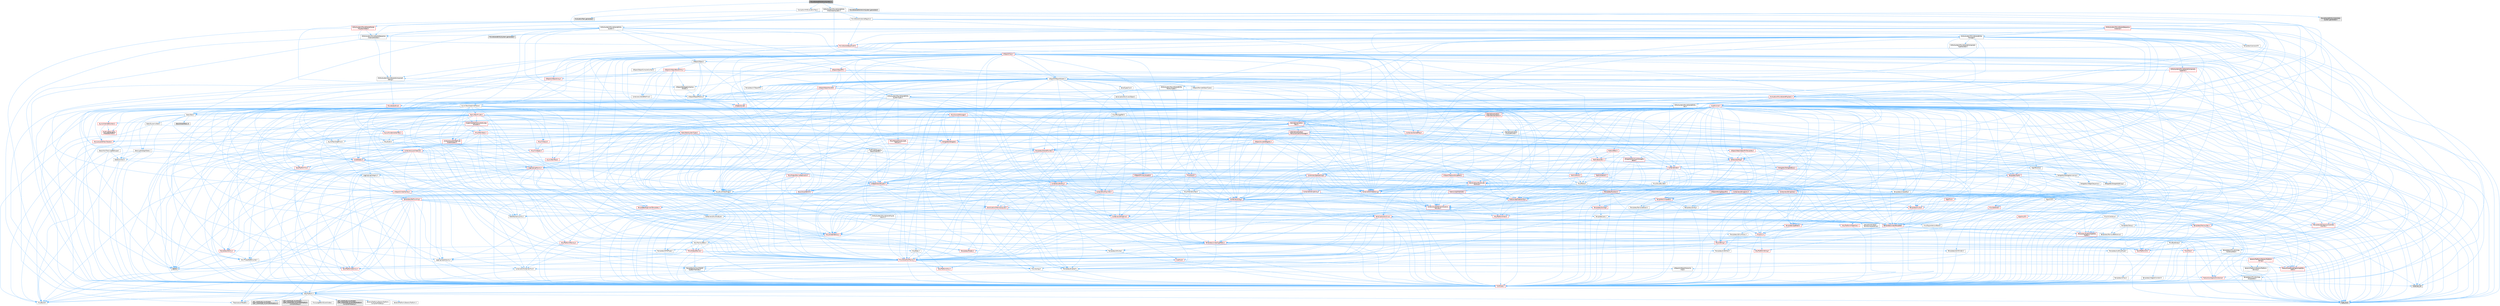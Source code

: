 digraph "MovieSceneStitchAnimSystem.h"
{
 // INTERACTIVE_SVG=YES
 // LATEX_PDF_SIZE
  bgcolor="transparent";
  edge [fontname=Helvetica,fontsize=10,labelfontname=Helvetica,labelfontsize=10];
  node [fontname=Helvetica,fontsize=10,shape=box,height=0.2,width=0.4];
  Node1 [id="Node000001",label="MovieSceneStitchAnimSystem.h",height=0.2,width=0.4,color="gray40", fillcolor="grey60", style="filled", fontcolor="black",tooltip=" "];
  Node1 -> Node2 [id="edge1_Node000001_Node000002",color="steelblue1",style="solid",tooltip=" "];
  Node2 [id="Node000002",label="EntitySystem/MovieSceneEntity\lSystem.h",height=0.2,width=0.4,color="grey40", fillcolor="white", style="filled",URL="$dd/d4b/MovieSceneEntitySystem_8h.html",tooltip=" "];
  Node2 -> Node3 [id="edge2_Node000002_Node000003",color="steelblue1",style="solid",tooltip=" "];
  Node3 [id="Node000003",label="Async/TaskGraphInterfaces.h",height=0.2,width=0.4,color="grey40", fillcolor="white", style="filled",URL="$d2/d4c/TaskGraphInterfaces_8h.html",tooltip=" "];
  Node3 -> Node4 [id="edge3_Node000003_Node000004",color="steelblue1",style="solid",tooltip=" "];
  Node4 [id="Node000004",label="CoreTypes.h",height=0.2,width=0.4,color="red", fillcolor="#FFF0F0", style="filled",URL="$dc/dec/CoreTypes_8h.html",tooltip=" "];
  Node4 -> Node5 [id="edge4_Node000004_Node000005",color="steelblue1",style="solid",tooltip=" "];
  Node5 [id="Node000005",label="HAL/Platform.h",height=0.2,width=0.4,color="grey40", fillcolor="white", style="filled",URL="$d9/dd0/Platform_8h.html",tooltip=" "];
  Node5 -> Node6 [id="edge5_Node000005_Node000006",color="steelblue1",style="solid",tooltip=" "];
  Node6 [id="Node000006",label="Misc/Build.h",height=0.2,width=0.4,color="grey40", fillcolor="white", style="filled",URL="$d3/dbb/Build_8h.html",tooltip=" "];
  Node5 -> Node7 [id="edge6_Node000005_Node000007",color="steelblue1",style="solid",tooltip=" "];
  Node7 [id="Node000007",label="Misc/LargeWorldCoordinates.h",height=0.2,width=0.4,color="grey40", fillcolor="white", style="filled",URL="$d2/dcb/LargeWorldCoordinates_8h.html",tooltip=" "];
  Node5 -> Node8 [id="edge7_Node000005_Node000008",color="steelblue1",style="solid",tooltip=" "];
  Node8 [id="Node000008",label="type_traits",height=0.2,width=0.4,color="grey60", fillcolor="#E0E0E0", style="filled",tooltip=" "];
  Node5 -> Node9 [id="edge8_Node000005_Node000009",color="steelblue1",style="solid",tooltip=" "];
  Node9 [id="Node000009",label="PreprocessorHelpers.h",height=0.2,width=0.4,color="grey40", fillcolor="white", style="filled",URL="$db/ddb/PreprocessorHelpers_8h.html",tooltip=" "];
  Node5 -> Node10 [id="edge9_Node000005_Node000010",color="steelblue1",style="solid",tooltip=" "];
  Node10 [id="Node000010",label="UBT_COMPILED_PLATFORM\l/UBT_COMPILED_PLATFORMPlatform\lCompilerPreSetup.h",height=0.2,width=0.4,color="grey60", fillcolor="#E0E0E0", style="filled",tooltip=" "];
  Node5 -> Node11 [id="edge10_Node000005_Node000011",color="steelblue1",style="solid",tooltip=" "];
  Node11 [id="Node000011",label="GenericPlatform/GenericPlatform\lCompilerPreSetup.h",height=0.2,width=0.4,color="grey40", fillcolor="white", style="filled",URL="$d9/dc8/GenericPlatformCompilerPreSetup_8h.html",tooltip=" "];
  Node5 -> Node12 [id="edge11_Node000005_Node000012",color="steelblue1",style="solid",tooltip=" "];
  Node12 [id="Node000012",label="GenericPlatform/GenericPlatform.h",height=0.2,width=0.4,color="grey40", fillcolor="white", style="filled",URL="$d6/d84/GenericPlatform_8h.html",tooltip=" "];
  Node5 -> Node13 [id="edge12_Node000005_Node000013",color="steelblue1",style="solid",tooltip=" "];
  Node13 [id="Node000013",label="UBT_COMPILED_PLATFORM\l/UBT_COMPILED_PLATFORMPlatform.h",height=0.2,width=0.4,color="grey60", fillcolor="#E0E0E0", style="filled",tooltip=" "];
  Node5 -> Node14 [id="edge13_Node000005_Node000014",color="steelblue1",style="solid",tooltip=" "];
  Node14 [id="Node000014",label="UBT_COMPILED_PLATFORM\l/UBT_COMPILED_PLATFORMPlatform\lCompilerSetup.h",height=0.2,width=0.4,color="grey60", fillcolor="#E0E0E0", style="filled",tooltip=" "];
  Node3 -> Node18 [id="edge14_Node000003_Node000018",color="steelblue1",style="solid",tooltip=" "];
  Node18 [id="Node000018",label="Misc/AssertionMacros.h",height=0.2,width=0.4,color="red", fillcolor="#FFF0F0", style="filled",URL="$d0/dfa/AssertionMacros_8h.html",tooltip=" "];
  Node18 -> Node4 [id="edge15_Node000018_Node000004",color="steelblue1",style="solid",tooltip=" "];
  Node18 -> Node5 [id="edge16_Node000018_Node000005",color="steelblue1",style="solid",tooltip=" "];
  Node18 -> Node19 [id="edge17_Node000018_Node000019",color="steelblue1",style="solid",tooltip=" "];
  Node19 [id="Node000019",label="HAL/PlatformMisc.h",height=0.2,width=0.4,color="red", fillcolor="#FFF0F0", style="filled",URL="$d0/df5/PlatformMisc_8h.html",tooltip=" "];
  Node19 -> Node4 [id="edge18_Node000019_Node000004",color="steelblue1",style="solid",tooltip=" "];
  Node18 -> Node9 [id="edge19_Node000018_Node000009",color="steelblue1",style="solid",tooltip=" "];
  Node18 -> Node55 [id="edge20_Node000018_Node000055",color="steelblue1",style="solid",tooltip=" "];
  Node55 [id="Node000055",label="Templates/EnableIf.h",height=0.2,width=0.4,color="grey40", fillcolor="white", style="filled",URL="$d7/d60/EnableIf_8h.html",tooltip=" "];
  Node55 -> Node4 [id="edge21_Node000055_Node000004",color="steelblue1",style="solid",tooltip=" "];
  Node18 -> Node56 [id="edge22_Node000018_Node000056",color="steelblue1",style="solid",tooltip=" "];
  Node56 [id="Node000056",label="Templates/IsArrayOrRefOf\lTypeByPredicate.h",height=0.2,width=0.4,color="grey40", fillcolor="white", style="filled",URL="$d6/da1/IsArrayOrRefOfTypeByPredicate_8h.html",tooltip=" "];
  Node56 -> Node4 [id="edge23_Node000056_Node000004",color="steelblue1",style="solid",tooltip=" "];
  Node18 -> Node59 [id="edge24_Node000018_Node000059",color="steelblue1",style="solid",tooltip=" "];
  Node59 [id="Node000059",label="Traits/IsCharEncodingCompatible\lWith.h",height=0.2,width=0.4,color="red", fillcolor="#FFF0F0", style="filled",URL="$df/dd1/IsCharEncodingCompatibleWith_8h.html",tooltip=" "];
  Node59 -> Node8 [id="edge25_Node000059_Node000008",color="steelblue1",style="solid",tooltip=" "];
  Node18 -> Node61 [id="edge26_Node000018_Node000061",color="steelblue1",style="solid",tooltip=" "];
  Node61 [id="Node000061",label="Misc/VarArgs.h",height=0.2,width=0.4,color="grey40", fillcolor="white", style="filled",URL="$d5/d6f/VarArgs_8h.html",tooltip=" "];
  Node61 -> Node4 [id="edge27_Node000061_Node000004",color="steelblue1",style="solid",tooltip=" "];
  Node18 -> Node68 [id="edge28_Node000018_Node000068",color="steelblue1",style="solid",tooltip=" "];
  Node68 [id="Node000068",label="atomic",height=0.2,width=0.4,color="grey60", fillcolor="#E0E0E0", style="filled",tooltip=" "];
  Node3 -> Node69 [id="edge29_Node000003_Node000069",color="steelblue1",style="solid",tooltip=" "];
  Node69 [id="Node000069",label="Containers/ContainerAllocation\lPolicies.h",height=0.2,width=0.4,color="red", fillcolor="#FFF0F0", style="filled",URL="$d7/dff/ContainerAllocationPolicies_8h.html",tooltip=" "];
  Node69 -> Node4 [id="edge30_Node000069_Node000004",color="steelblue1",style="solid",tooltip=" "];
  Node69 -> Node69 [id="edge31_Node000069_Node000069",color="steelblue1",style="solid",tooltip=" "];
  Node69 -> Node71 [id="edge32_Node000069_Node000071",color="steelblue1",style="solid",tooltip=" "];
  Node71 [id="Node000071",label="HAL/PlatformMath.h",height=0.2,width=0.4,color="red", fillcolor="#FFF0F0", style="filled",URL="$dc/d53/PlatformMath_8h.html",tooltip=" "];
  Node71 -> Node4 [id="edge33_Node000071_Node000004",color="steelblue1",style="solid",tooltip=" "];
  Node69 -> Node90 [id="edge34_Node000069_Node000090",color="steelblue1",style="solid",tooltip=" "];
  Node90 [id="Node000090",label="HAL/UnrealMemory.h",height=0.2,width=0.4,color="red", fillcolor="#FFF0F0", style="filled",URL="$d9/d96/UnrealMemory_8h.html",tooltip=" "];
  Node90 -> Node4 [id="edge35_Node000090_Node000004",color="steelblue1",style="solid",tooltip=" "];
  Node90 -> Node94 [id="edge36_Node000090_Node000094",color="steelblue1",style="solid",tooltip=" "];
  Node94 [id="Node000094",label="HAL/MemoryBase.h",height=0.2,width=0.4,color="grey40", fillcolor="white", style="filled",URL="$d6/d9f/MemoryBase_8h.html",tooltip=" "];
  Node94 -> Node4 [id="edge37_Node000094_Node000004",color="steelblue1",style="solid",tooltip=" "];
  Node94 -> Node48 [id="edge38_Node000094_Node000048",color="steelblue1",style="solid",tooltip=" "];
  Node48 [id="Node000048",label="HAL/PlatformAtomics.h",height=0.2,width=0.4,color="red", fillcolor="#FFF0F0", style="filled",URL="$d3/d36/PlatformAtomics_8h.html",tooltip=" "];
  Node48 -> Node4 [id="edge39_Node000048_Node000004",color="steelblue1",style="solid",tooltip=" "];
  Node94 -> Node31 [id="edge40_Node000094_Node000031",color="steelblue1",style="solid",tooltip=" "];
  Node31 [id="Node000031",label="HAL/PlatformCrt.h",height=0.2,width=0.4,color="red", fillcolor="#FFF0F0", style="filled",URL="$d8/d75/PlatformCrt_8h.html",tooltip=" "];
  Node94 -> Node95 [id="edge41_Node000094_Node000095",color="steelblue1",style="solid",tooltip=" "];
  Node95 [id="Node000095",label="Misc/Exec.h",height=0.2,width=0.4,color="grey40", fillcolor="white", style="filled",URL="$de/ddb/Exec_8h.html",tooltip=" "];
  Node95 -> Node4 [id="edge42_Node000095_Node000004",color="steelblue1",style="solid",tooltip=" "];
  Node95 -> Node18 [id="edge43_Node000095_Node000018",color="steelblue1",style="solid",tooltip=" "];
  Node94 -> Node96 [id="edge44_Node000094_Node000096",color="steelblue1",style="solid",tooltip=" "];
  Node96 [id="Node000096",label="Misc/OutputDevice.h",height=0.2,width=0.4,color="red", fillcolor="#FFF0F0", style="filled",URL="$d7/d32/OutputDevice_8h.html",tooltip=" "];
  Node96 -> Node26 [id="edge45_Node000096_Node000026",color="steelblue1",style="solid",tooltip=" "];
  Node26 [id="Node000026",label="CoreFwd.h",height=0.2,width=0.4,color="red", fillcolor="#FFF0F0", style="filled",URL="$d1/d1e/CoreFwd_8h.html",tooltip=" "];
  Node26 -> Node4 [id="edge46_Node000026_Node000004",color="steelblue1",style="solid",tooltip=" "];
  Node26 -> Node27 [id="edge47_Node000026_Node000027",color="steelblue1",style="solid",tooltip=" "];
  Node27 [id="Node000027",label="Containers/ContainersFwd.h",height=0.2,width=0.4,color="grey40", fillcolor="white", style="filled",URL="$d4/d0a/ContainersFwd_8h.html",tooltip=" "];
  Node27 -> Node5 [id="edge48_Node000027_Node000005",color="steelblue1",style="solid",tooltip=" "];
  Node27 -> Node4 [id="edge49_Node000027_Node000004",color="steelblue1",style="solid",tooltip=" "];
  Node27 -> Node24 [id="edge50_Node000027_Node000024",color="steelblue1",style="solid",tooltip=" "];
  Node24 [id="Node000024",label="Traits/IsContiguousContainer.h",height=0.2,width=0.4,color="red", fillcolor="#FFF0F0", style="filled",URL="$d5/d3c/IsContiguousContainer_8h.html",tooltip=" "];
  Node24 -> Node4 [id="edge51_Node000024_Node000004",color="steelblue1",style="solid",tooltip=" "];
  Node24 -> Node23 [id="edge52_Node000024_Node000023",color="steelblue1",style="solid",tooltip=" "];
  Node23 [id="Node000023",label="initializer_list",height=0.2,width=0.4,color="grey60", fillcolor="#E0E0E0", style="filled",tooltip=" "];
  Node26 -> Node29 [id="edge53_Node000026_Node000029",color="steelblue1",style="solid",tooltip=" "];
  Node29 [id="Node000029",label="UObject/UObjectHierarchy\lFwd.h",height=0.2,width=0.4,color="grey40", fillcolor="white", style="filled",URL="$d3/d13/UObjectHierarchyFwd_8h.html",tooltip=" "];
  Node96 -> Node4 [id="edge54_Node000096_Node000004",color="steelblue1",style="solid",tooltip=" "];
  Node96 -> Node97 [id="edge55_Node000096_Node000097",color="steelblue1",style="solid",tooltip=" "];
  Node97 [id="Node000097",label="Logging/LogVerbosity.h",height=0.2,width=0.4,color="grey40", fillcolor="white", style="filled",URL="$d2/d8f/LogVerbosity_8h.html",tooltip=" "];
  Node97 -> Node4 [id="edge56_Node000097_Node000004",color="steelblue1",style="solid",tooltip=" "];
  Node96 -> Node61 [id="edge57_Node000096_Node000061",color="steelblue1",style="solid",tooltip=" "];
  Node96 -> Node56 [id="edge58_Node000096_Node000056",color="steelblue1",style="solid",tooltip=" "];
  Node96 -> Node59 [id="edge59_Node000096_Node000059",color="steelblue1",style="solid",tooltip=" "];
  Node94 -> Node98 [id="edge60_Node000094_Node000098",color="steelblue1",style="solid",tooltip=" "];
  Node98 [id="Node000098",label="Templates/Atomic.h",height=0.2,width=0.4,color="red", fillcolor="#FFF0F0", style="filled",URL="$d3/d91/Atomic_8h.html",tooltip=" "];
  Node98 -> Node99 [id="edge61_Node000098_Node000099",color="steelblue1",style="solid",tooltip=" "];
  Node99 [id="Node000099",label="HAL/ThreadSafeCounter.h",height=0.2,width=0.4,color="grey40", fillcolor="white", style="filled",URL="$dc/dc9/ThreadSafeCounter_8h.html",tooltip=" "];
  Node99 -> Node4 [id="edge62_Node000099_Node000004",color="steelblue1",style="solid",tooltip=" "];
  Node99 -> Node48 [id="edge63_Node000099_Node000048",color="steelblue1",style="solid",tooltip=" "];
  Node98 -> Node68 [id="edge64_Node000098_Node000068",color="steelblue1",style="solid",tooltip=" "];
  Node90 -> Node104 [id="edge65_Node000090_Node000104",color="steelblue1",style="solid",tooltip=" "];
  Node104 [id="Node000104",label="HAL/PlatformMemory.h",height=0.2,width=0.4,color="red", fillcolor="#FFF0F0", style="filled",URL="$de/d68/PlatformMemory_8h.html",tooltip=" "];
  Node104 -> Node4 [id="edge66_Node000104_Node000004",color="steelblue1",style="solid",tooltip=" "];
  Node90 -> Node78 [id="edge67_Node000090_Node000078",color="steelblue1",style="solid",tooltip=" "];
  Node78 [id="Node000078",label="Templates/IsPointer.h",height=0.2,width=0.4,color="grey40", fillcolor="white", style="filled",URL="$d7/d05/IsPointer_8h.html",tooltip=" "];
  Node78 -> Node4 [id="edge68_Node000078_Node000004",color="steelblue1",style="solid",tooltip=" "];
  Node69 -> Node41 [id="edge69_Node000069_Node000041",color="steelblue1",style="solid",tooltip=" "];
  Node41 [id="Node000041",label="Math/NumericLimits.h",height=0.2,width=0.4,color="grey40", fillcolor="white", style="filled",URL="$df/d1b/NumericLimits_8h.html",tooltip=" "];
  Node41 -> Node4 [id="edge70_Node000041_Node000004",color="steelblue1",style="solid",tooltip=" "];
  Node69 -> Node18 [id="edge71_Node000069_Node000018",color="steelblue1",style="solid",tooltip=" "];
  Node69 -> Node108 [id="edge72_Node000069_Node000108",color="steelblue1",style="solid",tooltip=" "];
  Node108 [id="Node000108",label="Templates/MemoryOps.h",height=0.2,width=0.4,color="red", fillcolor="#FFF0F0", style="filled",URL="$db/dea/MemoryOps_8h.html",tooltip=" "];
  Node108 -> Node4 [id="edge73_Node000108_Node000004",color="steelblue1",style="solid",tooltip=" "];
  Node108 -> Node90 [id="edge74_Node000108_Node000090",color="steelblue1",style="solid",tooltip=" "];
  Node108 -> Node102 [id="edge75_Node000108_Node000102",color="steelblue1",style="solid",tooltip=" "];
  Node102 [id="Node000102",label="Templates/IsTriviallyCopy\lAssignable.h",height=0.2,width=0.4,color="grey40", fillcolor="white", style="filled",URL="$d2/df2/IsTriviallyCopyAssignable_8h.html",tooltip=" "];
  Node102 -> Node4 [id="edge76_Node000102_Node000004",color="steelblue1",style="solid",tooltip=" "];
  Node102 -> Node8 [id="edge77_Node000102_Node000008",color="steelblue1",style="solid",tooltip=" "];
  Node108 -> Node83 [id="edge78_Node000108_Node000083",color="steelblue1",style="solid",tooltip=" "];
  Node83 [id="Node000083",label="Templates/IsTriviallyCopy\lConstructible.h",height=0.2,width=0.4,color="grey40", fillcolor="white", style="filled",URL="$d3/d78/IsTriviallyCopyConstructible_8h.html",tooltip=" "];
  Node83 -> Node4 [id="edge79_Node000083_Node000004",color="steelblue1",style="solid",tooltip=" "];
  Node83 -> Node8 [id="edge80_Node000083_Node000008",color="steelblue1",style="solid",tooltip=" "];
  Node108 -> Node77 [id="edge81_Node000108_Node000077",color="steelblue1",style="solid",tooltip=" "];
  Node77 [id="Node000077",label="Templates/UnrealTypeTraits.h",height=0.2,width=0.4,color="red", fillcolor="#FFF0F0", style="filled",URL="$d2/d2d/UnrealTypeTraits_8h.html",tooltip=" "];
  Node77 -> Node4 [id="edge82_Node000077_Node000004",color="steelblue1",style="solid",tooltip=" "];
  Node77 -> Node78 [id="edge83_Node000077_Node000078",color="steelblue1",style="solid",tooltip=" "];
  Node77 -> Node18 [id="edge84_Node000077_Node000018",color="steelblue1",style="solid",tooltip=" "];
  Node77 -> Node73 [id="edge85_Node000077_Node000073",color="steelblue1",style="solid",tooltip=" "];
  Node73 [id="Node000073",label="Templates/AndOrNot.h",height=0.2,width=0.4,color="grey40", fillcolor="white", style="filled",URL="$db/d0a/AndOrNot_8h.html",tooltip=" "];
  Node73 -> Node4 [id="edge86_Node000073_Node000004",color="steelblue1",style="solid",tooltip=" "];
  Node77 -> Node55 [id="edge87_Node000077_Node000055",color="steelblue1",style="solid",tooltip=" "];
  Node77 -> Node79 [id="edge88_Node000077_Node000079",color="steelblue1",style="solid",tooltip=" "];
  Node79 [id="Node000079",label="Templates/IsArithmetic.h",height=0.2,width=0.4,color="grey40", fillcolor="white", style="filled",URL="$d2/d5d/IsArithmetic_8h.html",tooltip=" "];
  Node79 -> Node4 [id="edge89_Node000079_Node000004",color="steelblue1",style="solid",tooltip=" "];
  Node77 -> Node80 [id="edge90_Node000077_Node000080",color="steelblue1",style="solid",tooltip=" "];
  Node80 [id="Node000080",label="Templates/Models.h",height=0.2,width=0.4,color="red", fillcolor="#FFF0F0", style="filled",URL="$d3/d0c/Models_8h.html",tooltip=" "];
  Node77 -> Node81 [id="edge91_Node000077_Node000081",color="steelblue1",style="solid",tooltip=" "];
  Node81 [id="Node000081",label="Templates/IsPODType.h",height=0.2,width=0.4,color="grey40", fillcolor="white", style="filled",URL="$d7/db1/IsPODType_8h.html",tooltip=" "];
  Node81 -> Node4 [id="edge92_Node000081_Node000004",color="steelblue1",style="solid",tooltip=" "];
  Node77 -> Node82 [id="edge93_Node000077_Node000082",color="steelblue1",style="solid",tooltip=" "];
  Node82 [id="Node000082",label="Templates/IsUECoreType.h",height=0.2,width=0.4,color="grey40", fillcolor="white", style="filled",URL="$d1/db8/IsUECoreType_8h.html",tooltip=" "];
  Node82 -> Node4 [id="edge94_Node000082_Node000004",color="steelblue1",style="solid",tooltip=" "];
  Node82 -> Node8 [id="edge95_Node000082_Node000008",color="steelblue1",style="solid",tooltip=" "];
  Node77 -> Node83 [id="edge96_Node000077_Node000083",color="steelblue1",style="solid",tooltip=" "];
  Node108 -> Node8 [id="edge97_Node000108_Node000008",color="steelblue1",style="solid",tooltip=" "];
  Node69 -> Node87 [id="edge98_Node000069_Node000087",color="steelblue1",style="solid",tooltip=" "];
  Node87 [id="Node000087",label="Templates/TypeCompatible\lBytes.h",height=0.2,width=0.4,color="red", fillcolor="#FFF0F0", style="filled",URL="$df/d0a/TypeCompatibleBytes_8h.html",tooltip=" "];
  Node87 -> Node4 [id="edge99_Node000087_Node000004",color="steelblue1",style="solid",tooltip=" "];
  Node87 -> Node8 [id="edge100_Node000087_Node000008",color="steelblue1",style="solid",tooltip=" "];
  Node69 -> Node8 [id="edge101_Node000069_Node000008",color="steelblue1",style="solid",tooltip=" "];
  Node3 -> Node110 [id="edge102_Node000003_Node000110",color="steelblue1",style="solid",tooltip=" "];
  Node110 [id="Node000110",label="Containers/Array.h",height=0.2,width=0.4,color="red", fillcolor="#FFF0F0", style="filled",URL="$df/dd0/Array_8h.html",tooltip=" "];
  Node110 -> Node4 [id="edge103_Node000110_Node000004",color="steelblue1",style="solid",tooltip=" "];
  Node110 -> Node18 [id="edge104_Node000110_Node000018",color="steelblue1",style="solid",tooltip=" "];
  Node110 -> Node90 [id="edge105_Node000110_Node000090",color="steelblue1",style="solid",tooltip=" "];
  Node110 -> Node77 [id="edge106_Node000110_Node000077",color="steelblue1",style="solid",tooltip=" "];
  Node110 -> Node115 [id="edge107_Node000110_Node000115",color="steelblue1",style="solid",tooltip=" "];
  Node115 [id="Node000115",label="Templates/UnrealTemplate.h",height=0.2,width=0.4,color="red", fillcolor="#FFF0F0", style="filled",URL="$d4/d24/UnrealTemplate_8h.html",tooltip=" "];
  Node115 -> Node4 [id="edge108_Node000115_Node000004",color="steelblue1",style="solid",tooltip=" "];
  Node115 -> Node78 [id="edge109_Node000115_Node000078",color="steelblue1",style="solid",tooltip=" "];
  Node115 -> Node90 [id="edge110_Node000115_Node000090",color="steelblue1",style="solid",tooltip=" "];
  Node115 -> Node77 [id="edge111_Node000115_Node000077",color="steelblue1",style="solid",tooltip=" "];
  Node115 -> Node75 [id="edge112_Node000115_Node000075",color="steelblue1",style="solid",tooltip=" "];
  Node75 [id="Node000075",label="Templates/RemoveReference.h",height=0.2,width=0.4,color="grey40", fillcolor="white", style="filled",URL="$da/dbe/RemoveReference_8h.html",tooltip=" "];
  Node75 -> Node4 [id="edge113_Node000075_Node000004",color="steelblue1",style="solid",tooltip=" "];
  Node115 -> Node87 [id="edge114_Node000115_Node000087",color="steelblue1",style="solid",tooltip=" "];
  Node115 -> Node24 [id="edge115_Node000115_Node000024",color="steelblue1",style="solid",tooltip=" "];
  Node115 -> Node8 [id="edge116_Node000115_Node000008",color="steelblue1",style="solid",tooltip=" "];
  Node110 -> Node69 [id="edge117_Node000110_Node000069",color="steelblue1",style="solid",tooltip=" "];
  Node110 -> Node120 [id="edge118_Node000110_Node000120",color="steelblue1",style="solid",tooltip=" "];
  Node120 [id="Node000120",label="Serialization/Archive.h",height=0.2,width=0.4,color="red", fillcolor="#FFF0F0", style="filled",URL="$d7/d3b/Archive_8h.html",tooltip=" "];
  Node120 -> Node26 [id="edge119_Node000120_Node000026",color="steelblue1",style="solid",tooltip=" "];
  Node120 -> Node4 [id="edge120_Node000120_Node000004",color="steelblue1",style="solid",tooltip=" "];
  Node120 -> Node121 [id="edge121_Node000120_Node000121",color="steelblue1",style="solid",tooltip=" "];
  Node121 [id="Node000121",label="HAL/PlatformProperties.h",height=0.2,width=0.4,color="red", fillcolor="#FFF0F0", style="filled",URL="$d9/db0/PlatformProperties_8h.html",tooltip=" "];
  Node121 -> Node4 [id="edge122_Node000121_Node000004",color="steelblue1",style="solid",tooltip=" "];
  Node120 -> Node124 [id="edge123_Node000120_Node000124",color="steelblue1",style="solid",tooltip=" "];
  Node124 [id="Node000124",label="Internationalization\l/TextNamespaceFwd.h",height=0.2,width=0.4,color="grey40", fillcolor="white", style="filled",URL="$d8/d97/TextNamespaceFwd_8h.html",tooltip=" "];
  Node124 -> Node4 [id="edge124_Node000124_Node000004",color="steelblue1",style="solid",tooltip=" "];
  Node120 -> Node18 [id="edge125_Node000120_Node000018",color="steelblue1",style="solid",tooltip=" "];
  Node120 -> Node6 [id="edge126_Node000120_Node000006",color="steelblue1",style="solid",tooltip=" "];
  Node120 -> Node125 [id="edge127_Node000120_Node000125",color="steelblue1",style="solid",tooltip=" "];
  Node125 [id="Node000125",label="Misc/EngineVersionBase.h",height=0.2,width=0.4,color="grey40", fillcolor="white", style="filled",URL="$d5/d2b/EngineVersionBase_8h.html",tooltip=" "];
  Node125 -> Node4 [id="edge128_Node000125_Node000004",color="steelblue1",style="solid",tooltip=" "];
  Node120 -> Node61 [id="edge129_Node000120_Node000061",color="steelblue1",style="solid",tooltip=" "];
  Node120 -> Node55 [id="edge130_Node000120_Node000055",color="steelblue1",style="solid",tooltip=" "];
  Node120 -> Node56 [id="edge131_Node000120_Node000056",color="steelblue1",style="solid",tooltip=" "];
  Node120 -> Node128 [id="edge132_Node000120_Node000128",color="steelblue1",style="solid",tooltip=" "];
  Node128 [id="Node000128",label="Templates/IsEnumClass.h",height=0.2,width=0.4,color="grey40", fillcolor="white", style="filled",URL="$d7/d15/IsEnumClass_8h.html",tooltip=" "];
  Node128 -> Node4 [id="edge133_Node000128_Node000004",color="steelblue1",style="solid",tooltip=" "];
  Node128 -> Node73 [id="edge134_Node000128_Node000073",color="steelblue1",style="solid",tooltip=" "];
  Node120 -> Node115 [id="edge135_Node000120_Node000115",color="steelblue1",style="solid",tooltip=" "];
  Node120 -> Node59 [id="edge136_Node000120_Node000059",color="steelblue1",style="solid",tooltip=" "];
  Node110 -> Node146 [id="edge137_Node000110_Node000146",color="steelblue1",style="solid",tooltip=" "];
  Node146 [id="Node000146",label="Templates/Invoke.h",height=0.2,width=0.4,color="red", fillcolor="#FFF0F0", style="filled",URL="$d7/deb/Invoke_8h.html",tooltip=" "];
  Node146 -> Node4 [id="edge138_Node000146_Node000004",color="steelblue1",style="solid",tooltip=" "];
  Node146 -> Node115 [id="edge139_Node000146_Node000115",color="steelblue1",style="solid",tooltip=" "];
  Node146 -> Node8 [id="edge140_Node000146_Node000008",color="steelblue1",style="solid",tooltip=" "];
  Node110 -> Node151 [id="edge141_Node000110_Node000151",color="steelblue1",style="solid",tooltip=" "];
  Node151 [id="Node000151",label="Templates/Less.h",height=0.2,width=0.4,color="grey40", fillcolor="white", style="filled",URL="$de/dc8/Less_8h.html",tooltip=" "];
  Node151 -> Node4 [id="edge142_Node000151_Node000004",color="steelblue1",style="solid",tooltip=" "];
  Node151 -> Node115 [id="edge143_Node000151_Node000115",color="steelblue1",style="solid",tooltip=" "];
  Node110 -> Node159 [id="edge144_Node000110_Node000159",color="steelblue1",style="solid",tooltip=" "];
  Node159 [id="Node000159",label="Templates/Sorting.h",height=0.2,width=0.4,color="red", fillcolor="#FFF0F0", style="filled",URL="$d3/d9e/Sorting_8h.html",tooltip=" "];
  Node159 -> Node4 [id="edge145_Node000159_Node000004",color="steelblue1",style="solid",tooltip=" "];
  Node159 -> Node71 [id="edge146_Node000159_Node000071",color="steelblue1",style="solid",tooltip=" "];
  Node159 -> Node151 [id="edge147_Node000159_Node000151",color="steelblue1",style="solid",tooltip=" "];
  Node110 -> Node163 [id="edge148_Node000110_Node000163",color="steelblue1",style="solid",tooltip=" "];
  Node163 [id="Node000163",label="Templates/AlignmentTemplates.h",height=0.2,width=0.4,color="red", fillcolor="#FFF0F0", style="filled",URL="$dd/d32/AlignmentTemplates_8h.html",tooltip=" "];
  Node163 -> Node4 [id="edge149_Node000163_Node000004",color="steelblue1",style="solid",tooltip=" "];
  Node163 -> Node78 [id="edge150_Node000163_Node000078",color="steelblue1",style="solid",tooltip=" "];
  Node110 -> Node8 [id="edge151_Node000110_Node000008",color="steelblue1",style="solid",tooltip=" "];
  Node3 -> Node164 [id="edge152_Node000003_Node000164",color="steelblue1",style="solid",tooltip=" "];
  Node164 [id="Node000164",label="Containers/UnrealString.h",height=0.2,width=0.4,color="red", fillcolor="#FFF0F0", style="filled",URL="$d5/dba/UnrealString_8h.html",tooltip=" "];
  Node3 -> Node168 [id="edge153_Node000003_Node000168",color="steelblue1",style="solid",tooltip=" "];
  Node168 [id="Node000168",label="Templates/Function.h",height=0.2,width=0.4,color="red", fillcolor="#FFF0F0", style="filled",URL="$df/df5/Function_8h.html",tooltip=" "];
  Node168 -> Node4 [id="edge154_Node000168_Node000004",color="steelblue1",style="solid",tooltip=" "];
  Node168 -> Node18 [id="edge155_Node000168_Node000018",color="steelblue1",style="solid",tooltip=" "];
  Node168 -> Node90 [id="edge156_Node000168_Node000090",color="steelblue1",style="solid",tooltip=" "];
  Node168 -> Node77 [id="edge157_Node000168_Node000077",color="steelblue1",style="solid",tooltip=" "];
  Node168 -> Node146 [id="edge158_Node000168_Node000146",color="steelblue1",style="solid",tooltip=" "];
  Node168 -> Node115 [id="edge159_Node000168_Node000115",color="steelblue1",style="solid",tooltip=" "];
  Node168 -> Node162 [id="edge160_Node000168_Node000162",color="steelblue1",style="solid",tooltip=" "];
  Node162 [id="Node000162",label="Math/UnrealMathUtility.h",height=0.2,width=0.4,color="red", fillcolor="#FFF0F0", style="filled",URL="$db/db8/UnrealMathUtility_8h.html",tooltip=" "];
  Node162 -> Node4 [id="edge161_Node000162_Node000004",color="steelblue1",style="solid",tooltip=" "];
  Node162 -> Node18 [id="edge162_Node000162_Node000018",color="steelblue1",style="solid",tooltip=" "];
  Node162 -> Node71 [id="edge163_Node000162_Node000071",color="steelblue1",style="solid",tooltip=" "];
  Node168 -> Node8 [id="edge164_Node000168_Node000008",color="steelblue1",style="solid",tooltip=" "];
  Node3 -> Node170 [id="edge165_Node000003_Node000170",color="steelblue1",style="solid",tooltip=" "];
  Node170 [id="Node000170",label="Delegates/Delegate.h",height=0.2,width=0.4,color="red", fillcolor="#FFF0F0", style="filled",URL="$d4/d80/Delegate_8h.html",tooltip=" "];
  Node170 -> Node4 [id="edge166_Node000170_Node000004",color="steelblue1",style="solid",tooltip=" "];
  Node170 -> Node18 [id="edge167_Node000170_Node000018",color="steelblue1",style="solid",tooltip=" "];
  Node170 -> Node171 [id="edge168_Node000170_Node000171",color="steelblue1",style="solid",tooltip=" "];
  Node171 [id="Node000171",label="UObject/NameTypes.h",height=0.2,width=0.4,color="red", fillcolor="#FFF0F0", style="filled",URL="$d6/d35/NameTypes_8h.html",tooltip=" "];
  Node171 -> Node4 [id="edge169_Node000171_Node000004",color="steelblue1",style="solid",tooltip=" "];
  Node171 -> Node18 [id="edge170_Node000171_Node000018",color="steelblue1",style="solid",tooltip=" "];
  Node171 -> Node90 [id="edge171_Node000171_Node000090",color="steelblue1",style="solid",tooltip=" "];
  Node171 -> Node77 [id="edge172_Node000171_Node000077",color="steelblue1",style="solid",tooltip=" "];
  Node171 -> Node115 [id="edge173_Node000171_Node000115",color="steelblue1",style="solid",tooltip=" "];
  Node171 -> Node164 [id="edge174_Node000171_Node000164",color="steelblue1",style="solid",tooltip=" "];
  Node171 -> Node172 [id="edge175_Node000171_Node000172",color="steelblue1",style="solid",tooltip=" "];
  Node172 [id="Node000172",label="HAL/CriticalSection.h",height=0.2,width=0.4,color="red", fillcolor="#FFF0F0", style="filled",URL="$d6/d90/CriticalSection_8h.html",tooltip=" "];
  Node171 -> Node175 [id="edge176_Node000171_Node000175",color="steelblue1",style="solid",tooltip=" "];
  Node175 [id="Node000175",label="Containers/StringConv.h",height=0.2,width=0.4,color="red", fillcolor="#FFF0F0", style="filled",URL="$d3/ddf/StringConv_8h.html",tooltip=" "];
  Node175 -> Node4 [id="edge177_Node000175_Node000004",color="steelblue1",style="solid",tooltip=" "];
  Node175 -> Node18 [id="edge178_Node000175_Node000018",color="steelblue1",style="solid",tooltip=" "];
  Node175 -> Node69 [id="edge179_Node000175_Node000069",color="steelblue1",style="solid",tooltip=" "];
  Node175 -> Node110 [id="edge180_Node000175_Node000110",color="steelblue1",style="solid",tooltip=" "];
  Node175 -> Node137 [id="edge181_Node000175_Node000137",color="steelblue1",style="solid",tooltip=" "];
  Node137 [id="Node000137",label="Misc/CString.h",height=0.2,width=0.4,color="red", fillcolor="#FFF0F0", style="filled",URL="$d2/d49/CString_8h.html",tooltip=" "];
  Node137 -> Node4 [id="edge182_Node000137_Node000004",color="steelblue1",style="solid",tooltip=" "];
  Node137 -> Node31 [id="edge183_Node000137_Node000031",color="steelblue1",style="solid",tooltip=" "];
  Node137 -> Node92 [id="edge184_Node000137_Node000092",color="steelblue1",style="solid",tooltip=" "];
  Node92 [id="Node000092",label="HAL/PlatformString.h",height=0.2,width=0.4,color="red", fillcolor="#FFF0F0", style="filled",URL="$db/db5/PlatformString_8h.html",tooltip=" "];
  Node92 -> Node4 [id="edge185_Node000092_Node000004",color="steelblue1",style="solid",tooltip=" "];
  Node137 -> Node18 [id="edge186_Node000137_Node000018",color="steelblue1",style="solid",tooltip=" "];
  Node137 -> Node138 [id="edge187_Node000137_Node000138",color="steelblue1",style="solid",tooltip=" "];
  Node138 [id="Node000138",label="Misc/Char.h",height=0.2,width=0.4,color="red", fillcolor="#FFF0F0", style="filled",URL="$d0/d58/Char_8h.html",tooltip=" "];
  Node138 -> Node4 [id="edge188_Node000138_Node000004",color="steelblue1",style="solid",tooltip=" "];
  Node138 -> Node8 [id="edge189_Node000138_Node000008",color="steelblue1",style="solid",tooltip=" "];
  Node137 -> Node61 [id="edge190_Node000137_Node000061",color="steelblue1",style="solid",tooltip=" "];
  Node137 -> Node56 [id="edge191_Node000137_Node000056",color="steelblue1",style="solid",tooltip=" "];
  Node137 -> Node59 [id="edge192_Node000137_Node000059",color="steelblue1",style="solid",tooltip=" "];
  Node175 -> Node176 [id="edge193_Node000175_Node000176",color="steelblue1",style="solid",tooltip=" "];
  Node176 [id="Node000176",label="Templates/IsArray.h",height=0.2,width=0.4,color="grey40", fillcolor="white", style="filled",URL="$d8/d8d/IsArray_8h.html",tooltip=" "];
  Node176 -> Node4 [id="edge194_Node000176_Node000004",color="steelblue1",style="solid",tooltip=" "];
  Node175 -> Node115 [id="edge195_Node000175_Node000115",color="steelblue1",style="solid",tooltip=" "];
  Node175 -> Node77 [id="edge196_Node000175_Node000077",color="steelblue1",style="solid",tooltip=" "];
  Node175 -> Node59 [id="edge197_Node000175_Node000059",color="steelblue1",style="solid",tooltip=" "];
  Node175 -> Node24 [id="edge198_Node000175_Node000024",color="steelblue1",style="solid",tooltip=" "];
  Node175 -> Node8 [id="edge199_Node000175_Node000008",color="steelblue1",style="solid",tooltip=" "];
  Node171 -> Node21 [id="edge200_Node000171_Node000021",color="steelblue1",style="solid",tooltip=" "];
  Node21 [id="Node000021",label="Containers/StringFwd.h",height=0.2,width=0.4,color="red", fillcolor="#FFF0F0", style="filled",URL="$df/d37/StringFwd_8h.html",tooltip=" "];
  Node21 -> Node4 [id="edge201_Node000021_Node000004",color="steelblue1",style="solid",tooltip=" "];
  Node21 -> Node24 [id="edge202_Node000021_Node000024",color="steelblue1",style="solid",tooltip=" "];
  Node171 -> Node177 [id="edge203_Node000171_Node000177",color="steelblue1",style="solid",tooltip=" "];
  Node177 [id="Node000177",label="UObject/UnrealNames.h",height=0.2,width=0.4,color="red", fillcolor="#FFF0F0", style="filled",URL="$d8/db1/UnrealNames_8h.html",tooltip=" "];
  Node177 -> Node4 [id="edge204_Node000177_Node000004",color="steelblue1",style="solid",tooltip=" "];
  Node171 -> Node98 [id="edge205_Node000171_Node000098",color="steelblue1",style="solid",tooltip=" "];
  Node171 -> Node131 [id="edge206_Node000171_Node000131",color="steelblue1",style="solid",tooltip=" "];
  Node131 [id="Node000131",label="Serialization/MemoryLayout.h",height=0.2,width=0.4,color="red", fillcolor="#FFF0F0", style="filled",URL="$d7/d66/MemoryLayout_8h.html",tooltip=" "];
  Node131 -> Node134 [id="edge207_Node000131_Node000134",color="steelblue1",style="solid",tooltip=" "];
  Node134 [id="Node000134",label="Containers/EnumAsByte.h",height=0.2,width=0.4,color="grey40", fillcolor="white", style="filled",URL="$d6/d9a/EnumAsByte_8h.html",tooltip=" "];
  Node134 -> Node4 [id="edge208_Node000134_Node000004",color="steelblue1",style="solid",tooltip=" "];
  Node134 -> Node81 [id="edge209_Node000134_Node000081",color="steelblue1",style="solid",tooltip=" "];
  Node134 -> Node135 [id="edge210_Node000134_Node000135",color="steelblue1",style="solid",tooltip=" "];
  Node135 [id="Node000135",label="Templates/TypeHash.h",height=0.2,width=0.4,color="red", fillcolor="#FFF0F0", style="filled",URL="$d1/d62/TypeHash_8h.html",tooltip=" "];
  Node135 -> Node4 [id="edge211_Node000135_Node000004",color="steelblue1",style="solid",tooltip=" "];
  Node135 -> Node136 [id="edge212_Node000135_Node000136",color="steelblue1",style="solid",tooltip=" "];
  Node136 [id="Node000136",label="Misc/Crc.h",height=0.2,width=0.4,color="red", fillcolor="#FFF0F0", style="filled",URL="$d4/dd2/Crc_8h.html",tooltip=" "];
  Node136 -> Node4 [id="edge213_Node000136_Node000004",color="steelblue1",style="solid",tooltip=" "];
  Node136 -> Node92 [id="edge214_Node000136_Node000092",color="steelblue1",style="solid",tooltip=" "];
  Node136 -> Node18 [id="edge215_Node000136_Node000018",color="steelblue1",style="solid",tooltip=" "];
  Node136 -> Node137 [id="edge216_Node000136_Node000137",color="steelblue1",style="solid",tooltip=" "];
  Node136 -> Node138 [id="edge217_Node000136_Node000138",color="steelblue1",style="solid",tooltip=" "];
  Node136 -> Node77 [id="edge218_Node000136_Node000077",color="steelblue1",style="solid",tooltip=" "];
  Node135 -> Node8 [id="edge219_Node000135_Node000008",color="steelblue1",style="solid",tooltip=" "];
  Node131 -> Node21 [id="edge220_Node000131_Node000021",color="steelblue1",style="solid",tooltip=" "];
  Node131 -> Node90 [id="edge221_Node000131_Node000090",color="steelblue1",style="solid",tooltip=" "];
  Node131 -> Node55 [id="edge222_Node000131_Node000055",color="steelblue1",style="solid",tooltip=" "];
  Node131 -> Node80 [id="edge223_Node000131_Node000080",color="steelblue1",style="solid",tooltip=" "];
  Node131 -> Node115 [id="edge224_Node000131_Node000115",color="steelblue1",style="solid",tooltip=" "];
  Node170 -> Node185 [id="edge225_Node000170_Node000185",color="steelblue1",style="solid",tooltip=" "];
  Node185 [id="Node000185",label="Templates/SharedPointer.h",height=0.2,width=0.4,color="red", fillcolor="#FFF0F0", style="filled",URL="$d2/d17/SharedPointer_8h.html",tooltip=" "];
  Node185 -> Node4 [id="edge226_Node000185_Node000004",color="steelblue1",style="solid",tooltip=" "];
  Node185 -> Node186 [id="edge227_Node000185_Node000186",color="steelblue1",style="solid",tooltip=" "];
  Node186 [id="Node000186",label="Templates/PointerIsConvertible\lFromTo.h",height=0.2,width=0.4,color="red", fillcolor="#FFF0F0", style="filled",URL="$d6/d65/PointerIsConvertibleFromTo_8h.html",tooltip=" "];
  Node186 -> Node4 [id="edge228_Node000186_Node000004",color="steelblue1",style="solid",tooltip=" "];
  Node186 -> Node8 [id="edge229_Node000186_Node000008",color="steelblue1",style="solid",tooltip=" "];
  Node185 -> Node18 [id="edge230_Node000185_Node000018",color="steelblue1",style="solid",tooltip=" "];
  Node185 -> Node90 [id="edge231_Node000185_Node000090",color="steelblue1",style="solid",tooltip=" "];
  Node185 -> Node110 [id="edge232_Node000185_Node000110",color="steelblue1",style="solid",tooltip=" "];
  Node185 -> Node187 [id="edge233_Node000185_Node000187",color="steelblue1",style="solid",tooltip=" "];
  Node187 [id="Node000187",label="Containers/Map.h",height=0.2,width=0.4,color="red", fillcolor="#FFF0F0", style="filled",URL="$df/d79/Map_8h.html",tooltip=" "];
  Node187 -> Node4 [id="edge234_Node000187_Node000004",color="steelblue1",style="solid",tooltip=" "];
  Node187 -> Node188 [id="edge235_Node000187_Node000188",color="steelblue1",style="solid",tooltip=" "];
  Node188 [id="Node000188",label="Algo/Reverse.h",height=0.2,width=0.4,color="grey40", fillcolor="white", style="filled",URL="$d5/d93/Reverse_8h.html",tooltip=" "];
  Node188 -> Node4 [id="edge236_Node000188_Node000004",color="steelblue1",style="solid",tooltip=" "];
  Node188 -> Node115 [id="edge237_Node000188_Node000115",color="steelblue1",style="solid",tooltip=" "];
  Node187 -> Node189 [id="edge238_Node000187_Node000189",color="steelblue1",style="solid",tooltip=" "];
  Node189 [id="Node000189",label="Containers/Set.h",height=0.2,width=0.4,color="red", fillcolor="#FFF0F0", style="filled",URL="$d4/d45/Set_8h.html",tooltip=" "];
  Node189 -> Node69 [id="edge239_Node000189_Node000069",color="steelblue1",style="solid",tooltip=" "];
  Node189 -> Node191 [id="edge240_Node000189_Node000191",color="steelblue1",style="solid",tooltip=" "];
  Node191 [id="Node000191",label="Containers/SparseArray.h",height=0.2,width=0.4,color="red", fillcolor="#FFF0F0", style="filled",URL="$d5/dbf/SparseArray_8h.html",tooltip=" "];
  Node191 -> Node4 [id="edge241_Node000191_Node000004",color="steelblue1",style="solid",tooltip=" "];
  Node191 -> Node18 [id="edge242_Node000191_Node000018",color="steelblue1",style="solid",tooltip=" "];
  Node191 -> Node90 [id="edge243_Node000191_Node000090",color="steelblue1",style="solid",tooltip=" "];
  Node191 -> Node77 [id="edge244_Node000191_Node000077",color="steelblue1",style="solid",tooltip=" "];
  Node191 -> Node115 [id="edge245_Node000191_Node000115",color="steelblue1",style="solid",tooltip=" "];
  Node191 -> Node69 [id="edge246_Node000191_Node000069",color="steelblue1",style="solid",tooltip=" "];
  Node191 -> Node151 [id="edge247_Node000191_Node000151",color="steelblue1",style="solid",tooltip=" "];
  Node191 -> Node110 [id="edge248_Node000191_Node000110",color="steelblue1",style="solid",tooltip=" "];
  Node191 -> Node162 [id="edge249_Node000191_Node000162",color="steelblue1",style="solid",tooltip=" "];
  Node191 -> Node192 [id="edge250_Node000191_Node000192",color="steelblue1",style="solid",tooltip=" "];
  Node192 [id="Node000192",label="Containers/ScriptArray.h",height=0.2,width=0.4,color="red", fillcolor="#FFF0F0", style="filled",URL="$dc/daf/ScriptArray_8h.html",tooltip=" "];
  Node192 -> Node4 [id="edge251_Node000192_Node000004",color="steelblue1",style="solid",tooltip=" "];
  Node192 -> Node18 [id="edge252_Node000192_Node000018",color="steelblue1",style="solid",tooltip=" "];
  Node192 -> Node90 [id="edge253_Node000192_Node000090",color="steelblue1",style="solid",tooltip=" "];
  Node192 -> Node69 [id="edge254_Node000192_Node000069",color="steelblue1",style="solid",tooltip=" "];
  Node192 -> Node110 [id="edge255_Node000192_Node000110",color="steelblue1",style="solid",tooltip=" "];
  Node192 -> Node23 [id="edge256_Node000192_Node000023",color="steelblue1",style="solid",tooltip=" "];
  Node191 -> Node193 [id="edge257_Node000191_Node000193",color="steelblue1",style="solid",tooltip=" "];
  Node193 [id="Node000193",label="Containers/BitArray.h",height=0.2,width=0.4,color="red", fillcolor="#FFF0F0", style="filled",URL="$d1/de4/BitArray_8h.html",tooltip=" "];
  Node193 -> Node69 [id="edge258_Node000193_Node000069",color="steelblue1",style="solid",tooltip=" "];
  Node193 -> Node4 [id="edge259_Node000193_Node000004",color="steelblue1",style="solid",tooltip=" "];
  Node193 -> Node48 [id="edge260_Node000193_Node000048",color="steelblue1",style="solid",tooltip=" "];
  Node193 -> Node90 [id="edge261_Node000193_Node000090",color="steelblue1",style="solid",tooltip=" "];
  Node193 -> Node162 [id="edge262_Node000193_Node000162",color="steelblue1",style="solid",tooltip=" "];
  Node193 -> Node18 [id="edge263_Node000193_Node000018",color="steelblue1",style="solid",tooltip=" "];
  Node193 -> Node43 [id="edge264_Node000193_Node000043",color="steelblue1",style="solid",tooltip=" "];
  Node43 [id="Node000043",label="Misc/EnumClassFlags.h",height=0.2,width=0.4,color="grey40", fillcolor="white", style="filled",URL="$d8/de7/EnumClassFlags_8h.html",tooltip=" "];
  Node193 -> Node120 [id="edge265_Node000193_Node000120",color="steelblue1",style="solid",tooltip=" "];
  Node193 -> Node131 [id="edge266_Node000193_Node000131",color="steelblue1",style="solid",tooltip=" "];
  Node193 -> Node55 [id="edge267_Node000193_Node000055",color="steelblue1",style="solid",tooltip=" "];
  Node193 -> Node146 [id="edge268_Node000193_Node000146",color="steelblue1",style="solid",tooltip=" "];
  Node193 -> Node115 [id="edge269_Node000193_Node000115",color="steelblue1",style="solid",tooltip=" "];
  Node193 -> Node77 [id="edge270_Node000193_Node000077",color="steelblue1",style="solid",tooltip=" "];
  Node191 -> Node194 [id="edge271_Node000191_Node000194",color="steelblue1",style="solid",tooltip=" "];
  Node194 [id="Node000194",label="Serialization/Structured\lArchive.h",height=0.2,width=0.4,color="red", fillcolor="#FFF0F0", style="filled",URL="$d9/d1e/StructuredArchive_8h.html",tooltip=" "];
  Node194 -> Node110 [id="edge272_Node000194_Node000110",color="steelblue1",style="solid",tooltip=" "];
  Node194 -> Node69 [id="edge273_Node000194_Node000069",color="steelblue1",style="solid",tooltip=" "];
  Node194 -> Node4 [id="edge274_Node000194_Node000004",color="steelblue1",style="solid",tooltip=" "];
  Node194 -> Node6 [id="edge275_Node000194_Node000006",color="steelblue1",style="solid",tooltip=" "];
  Node194 -> Node120 [id="edge276_Node000194_Node000120",color="steelblue1",style="solid",tooltip=" "];
  Node194 -> Node205 [id="edge277_Node000194_Node000205",color="steelblue1",style="solid",tooltip=" "];
  Node205 [id="Node000205",label="Templates/UniqueObj.h",height=0.2,width=0.4,color="grey40", fillcolor="white", style="filled",URL="$da/d95/UniqueObj_8h.html",tooltip=" "];
  Node205 -> Node4 [id="edge278_Node000205_Node000004",color="steelblue1",style="solid",tooltip=" "];
  Node205 -> Node206 [id="edge279_Node000205_Node000206",color="steelblue1",style="solid",tooltip=" "];
  Node206 [id="Node000206",label="Templates/UniquePtr.h",height=0.2,width=0.4,color="red", fillcolor="#FFF0F0", style="filled",URL="$de/d1a/UniquePtr_8h.html",tooltip=" "];
  Node206 -> Node4 [id="edge280_Node000206_Node000004",color="steelblue1",style="solid",tooltip=" "];
  Node206 -> Node115 [id="edge281_Node000206_Node000115",color="steelblue1",style="solid",tooltip=" "];
  Node206 -> Node176 [id="edge282_Node000206_Node000176",color="steelblue1",style="solid",tooltip=" "];
  Node206 -> Node207 [id="edge283_Node000206_Node000207",color="steelblue1",style="solid",tooltip=" "];
  Node207 [id="Node000207",label="Templates/RemoveExtent.h",height=0.2,width=0.4,color="grey40", fillcolor="white", style="filled",URL="$dc/de9/RemoveExtent_8h.html",tooltip=" "];
  Node207 -> Node4 [id="edge284_Node000207_Node000004",color="steelblue1",style="solid",tooltip=" "];
  Node206 -> Node131 [id="edge285_Node000206_Node000131",color="steelblue1",style="solid",tooltip=" "];
  Node206 -> Node8 [id="edge286_Node000206_Node000008",color="steelblue1",style="solid",tooltip=" "];
  Node191 -> Node164 [id="edge287_Node000191_Node000164",color="steelblue1",style="solid",tooltip=" "];
  Node189 -> Node27 [id="edge288_Node000189_Node000027",color="steelblue1",style="solid",tooltip=" "];
  Node189 -> Node162 [id="edge289_Node000189_Node000162",color="steelblue1",style="solid",tooltip=" "];
  Node189 -> Node18 [id="edge290_Node000189_Node000018",color="steelblue1",style="solid",tooltip=" "];
  Node189 -> Node209 [id="edge291_Node000189_Node000209",color="steelblue1",style="solid",tooltip=" "];
  Node209 [id="Node000209",label="Misc/StructBuilder.h",height=0.2,width=0.4,color="grey40", fillcolor="white", style="filled",URL="$d9/db3/StructBuilder_8h.html",tooltip=" "];
  Node209 -> Node4 [id="edge292_Node000209_Node000004",color="steelblue1",style="solid",tooltip=" "];
  Node209 -> Node162 [id="edge293_Node000209_Node000162",color="steelblue1",style="solid",tooltip=" "];
  Node209 -> Node163 [id="edge294_Node000209_Node000163",color="steelblue1",style="solid",tooltip=" "];
  Node189 -> Node194 [id="edge295_Node000189_Node000194",color="steelblue1",style="solid",tooltip=" "];
  Node189 -> Node168 [id="edge296_Node000189_Node000168",color="steelblue1",style="solid",tooltip=" "];
  Node189 -> Node159 [id="edge297_Node000189_Node000159",color="steelblue1",style="solid",tooltip=" "];
  Node189 -> Node135 [id="edge298_Node000189_Node000135",color="steelblue1",style="solid",tooltip=" "];
  Node189 -> Node115 [id="edge299_Node000189_Node000115",color="steelblue1",style="solid",tooltip=" "];
  Node189 -> Node23 [id="edge300_Node000189_Node000023",color="steelblue1",style="solid",tooltip=" "];
  Node189 -> Node8 [id="edge301_Node000189_Node000008",color="steelblue1",style="solid",tooltip=" "];
  Node187 -> Node164 [id="edge302_Node000187_Node000164",color="steelblue1",style="solid",tooltip=" "];
  Node187 -> Node18 [id="edge303_Node000187_Node000018",color="steelblue1",style="solid",tooltip=" "];
  Node187 -> Node209 [id="edge304_Node000187_Node000209",color="steelblue1",style="solid",tooltip=" "];
  Node187 -> Node168 [id="edge305_Node000187_Node000168",color="steelblue1",style="solid",tooltip=" "];
  Node187 -> Node159 [id="edge306_Node000187_Node000159",color="steelblue1",style="solid",tooltip=" "];
  Node187 -> Node211 [id="edge307_Node000187_Node000211",color="steelblue1",style="solid",tooltip=" "];
  Node211 [id="Node000211",label="Templates/Tuple.h",height=0.2,width=0.4,color="red", fillcolor="#FFF0F0", style="filled",URL="$d2/d4f/Tuple_8h.html",tooltip=" "];
  Node211 -> Node4 [id="edge308_Node000211_Node000004",color="steelblue1",style="solid",tooltip=" "];
  Node211 -> Node115 [id="edge309_Node000211_Node000115",color="steelblue1",style="solid",tooltip=" "];
  Node211 -> Node212 [id="edge310_Node000211_Node000212",color="steelblue1",style="solid",tooltip=" "];
  Node212 [id="Node000212",label="Delegates/IntegerSequence.h",height=0.2,width=0.4,color="grey40", fillcolor="white", style="filled",URL="$d2/dcc/IntegerSequence_8h.html",tooltip=" "];
  Node212 -> Node4 [id="edge311_Node000212_Node000004",color="steelblue1",style="solid",tooltip=" "];
  Node211 -> Node146 [id="edge312_Node000211_Node000146",color="steelblue1",style="solid",tooltip=" "];
  Node211 -> Node194 [id="edge313_Node000211_Node000194",color="steelblue1",style="solid",tooltip=" "];
  Node211 -> Node131 [id="edge314_Node000211_Node000131",color="steelblue1",style="solid",tooltip=" "];
  Node211 -> Node135 [id="edge315_Node000211_Node000135",color="steelblue1",style="solid",tooltip=" "];
  Node211 -> Node8 [id="edge316_Node000211_Node000008",color="steelblue1",style="solid",tooltip=" "];
  Node187 -> Node115 [id="edge317_Node000187_Node000115",color="steelblue1",style="solid",tooltip=" "];
  Node187 -> Node77 [id="edge318_Node000187_Node000077",color="steelblue1",style="solid",tooltip=" "];
  Node187 -> Node8 [id="edge319_Node000187_Node000008",color="steelblue1",style="solid",tooltip=" "];
  Node185 -> Node214 [id="edge320_Node000185_Node000214",color="steelblue1",style="solid",tooltip=" "];
  Node214 [id="Node000214",label="CoreGlobals.h",height=0.2,width=0.4,color="red", fillcolor="#FFF0F0", style="filled",URL="$d5/d8c/CoreGlobals_8h.html",tooltip=" "];
  Node214 -> Node164 [id="edge321_Node000214_Node000164",color="steelblue1",style="solid",tooltip=" "];
  Node214 -> Node4 [id="edge322_Node000214_Node000004",color="steelblue1",style="solid",tooltip=" "];
  Node214 -> Node215 [id="edge323_Node000214_Node000215",color="steelblue1",style="solid",tooltip=" "];
  Node215 [id="Node000215",label="HAL/PlatformTLS.h",height=0.2,width=0.4,color="red", fillcolor="#FFF0F0", style="filled",URL="$d0/def/PlatformTLS_8h.html",tooltip=" "];
  Node215 -> Node4 [id="edge324_Node000215_Node000004",color="steelblue1",style="solid",tooltip=" "];
  Node214 -> Node218 [id="edge325_Node000214_Node000218",color="steelblue1",style="solid",tooltip=" "];
  Node218 [id="Node000218",label="Logging/LogMacros.h",height=0.2,width=0.4,color="red", fillcolor="#FFF0F0", style="filled",URL="$d0/d16/LogMacros_8h.html",tooltip=" "];
  Node218 -> Node164 [id="edge326_Node000218_Node000164",color="steelblue1",style="solid",tooltip=" "];
  Node218 -> Node4 [id="edge327_Node000218_Node000004",color="steelblue1",style="solid",tooltip=" "];
  Node218 -> Node9 [id="edge328_Node000218_Node000009",color="steelblue1",style="solid",tooltip=" "];
  Node218 -> Node219 [id="edge329_Node000218_Node000219",color="steelblue1",style="solid",tooltip=" "];
  Node219 [id="Node000219",label="Logging/LogCategory.h",height=0.2,width=0.4,color="grey40", fillcolor="white", style="filled",URL="$d9/d36/LogCategory_8h.html",tooltip=" "];
  Node219 -> Node4 [id="edge330_Node000219_Node000004",color="steelblue1",style="solid",tooltip=" "];
  Node219 -> Node97 [id="edge331_Node000219_Node000097",color="steelblue1",style="solid",tooltip=" "];
  Node219 -> Node171 [id="edge332_Node000219_Node000171",color="steelblue1",style="solid",tooltip=" "];
  Node218 -> Node97 [id="edge333_Node000218_Node000097",color="steelblue1",style="solid",tooltip=" "];
  Node218 -> Node18 [id="edge334_Node000218_Node000018",color="steelblue1",style="solid",tooltip=" "];
  Node218 -> Node6 [id="edge335_Node000218_Node000006",color="steelblue1",style="solid",tooltip=" "];
  Node218 -> Node61 [id="edge336_Node000218_Node000061",color="steelblue1",style="solid",tooltip=" "];
  Node218 -> Node55 [id="edge337_Node000218_Node000055",color="steelblue1",style="solid",tooltip=" "];
  Node218 -> Node56 [id="edge338_Node000218_Node000056",color="steelblue1",style="solid",tooltip=" "];
  Node218 -> Node59 [id="edge339_Node000218_Node000059",color="steelblue1",style="solid",tooltip=" "];
  Node218 -> Node8 [id="edge340_Node000218_Node000008",color="steelblue1",style="solid",tooltip=" "];
  Node214 -> Node6 [id="edge341_Node000214_Node000006",color="steelblue1",style="solid",tooltip=" "];
  Node214 -> Node43 [id="edge342_Node000214_Node000043",color="steelblue1",style="solid",tooltip=" "];
  Node214 -> Node96 [id="edge343_Node000214_Node000096",color="steelblue1",style="solid",tooltip=" "];
  Node214 -> Node98 [id="edge344_Node000214_Node000098",color="steelblue1",style="solid",tooltip=" "];
  Node214 -> Node171 [id="edge345_Node000214_Node000171",color="steelblue1",style="solid",tooltip=" "];
  Node214 -> Node68 [id="edge346_Node000214_Node000068",color="steelblue1",style="solid",tooltip=" "];
  Node170 -> Node226 [id="edge347_Node000170_Node000226",color="steelblue1",style="solid",tooltip=" "];
  Node226 [id="Node000226",label="UObject/WeakObjectPtrTemplates.h",height=0.2,width=0.4,color="red", fillcolor="#FFF0F0", style="filled",URL="$d8/d3b/WeakObjectPtrTemplates_8h.html",tooltip=" "];
  Node226 -> Node4 [id="edge348_Node000226_Node000004",color="steelblue1",style="solid",tooltip=" "];
  Node226 -> Node187 [id="edge349_Node000226_Node000187",color="steelblue1",style="solid",tooltip=" "];
  Node226 -> Node8 [id="edge350_Node000226_Node000008",color="steelblue1",style="solid",tooltip=" "];
  Node170 -> Node229 [id="edge351_Node000170_Node000229",color="steelblue1",style="solid",tooltip=" "];
  Node229 [id="Node000229",label="Delegates/MulticastDelegate\lBase.h",height=0.2,width=0.4,color="red", fillcolor="#FFF0F0", style="filled",URL="$db/d16/MulticastDelegateBase_8h.html",tooltip=" "];
  Node229 -> Node4 [id="edge352_Node000229_Node000004",color="steelblue1",style="solid",tooltip=" "];
  Node229 -> Node69 [id="edge353_Node000229_Node000069",color="steelblue1",style="solid",tooltip=" "];
  Node229 -> Node110 [id="edge354_Node000229_Node000110",color="steelblue1",style="solid",tooltip=" "];
  Node229 -> Node162 [id="edge355_Node000229_Node000162",color="steelblue1",style="solid",tooltip=" "];
  Node229 -> Node230 [id="edge356_Node000229_Node000230",color="steelblue1",style="solid",tooltip=" "];
  Node230 [id="Node000230",label="Delegates/IDelegateInstance.h",height=0.2,width=0.4,color="grey40", fillcolor="white", style="filled",URL="$d2/d10/IDelegateInstance_8h.html",tooltip=" "];
  Node230 -> Node4 [id="edge357_Node000230_Node000004",color="steelblue1",style="solid",tooltip=" "];
  Node230 -> Node135 [id="edge358_Node000230_Node000135",color="steelblue1",style="solid",tooltip=" "];
  Node230 -> Node171 [id="edge359_Node000230_Node000171",color="steelblue1",style="solid",tooltip=" "];
  Node230 -> Node231 [id="edge360_Node000230_Node000231",color="steelblue1",style="solid",tooltip=" "];
  Node231 [id="Node000231",label="Delegates/DelegateSettings.h",height=0.2,width=0.4,color="grey40", fillcolor="white", style="filled",URL="$d0/d97/DelegateSettings_8h.html",tooltip=" "];
  Node231 -> Node4 [id="edge361_Node000231_Node000004",color="steelblue1",style="solid",tooltip=" "];
  Node229 -> Node232 [id="edge362_Node000229_Node000232",color="steelblue1",style="solid",tooltip=" "];
  Node232 [id="Node000232",label="Delegates/DelegateBase.h",height=0.2,width=0.4,color="red", fillcolor="#FFF0F0", style="filled",URL="$da/d67/DelegateBase_8h.html",tooltip=" "];
  Node232 -> Node4 [id="edge363_Node000232_Node000004",color="steelblue1",style="solid",tooltip=" "];
  Node232 -> Node69 [id="edge364_Node000232_Node000069",color="steelblue1",style="solid",tooltip=" "];
  Node232 -> Node162 [id="edge365_Node000232_Node000162",color="steelblue1",style="solid",tooltip=" "];
  Node232 -> Node171 [id="edge366_Node000232_Node000171",color="steelblue1",style="solid",tooltip=" "];
  Node232 -> Node231 [id="edge367_Node000232_Node000231",color="steelblue1",style="solid",tooltip=" "];
  Node232 -> Node230 [id="edge368_Node000232_Node000230",color="steelblue1",style="solid",tooltip=" "];
  Node170 -> Node212 [id="edge369_Node000170_Node000212",color="steelblue1",style="solid",tooltip=" "];
  Node3 -> Node99 [id="edge370_Node000003_Node000099",color="steelblue1",style="solid",tooltip=" "];
  Node3 -> Node244 [id="edge371_Node000003_Node000244",color="steelblue1",style="solid",tooltip=" "];
  Node244 [id="Node000244",label="Containers/LockFreeList.h",height=0.2,width=0.4,color="red", fillcolor="#FFF0F0", style="filled",URL="$d4/de7/LockFreeList_8h.html",tooltip=" "];
  Node244 -> Node110 [id="edge372_Node000244_Node000110",color="steelblue1",style="solid",tooltip=" "];
  Node244 -> Node27 [id="edge373_Node000244_Node000027",color="steelblue1",style="solid",tooltip=" "];
  Node244 -> Node214 [id="edge374_Node000244_Node000214",color="steelblue1",style="solid",tooltip=" "];
  Node244 -> Node4 [id="edge375_Node000244_Node000004",color="steelblue1",style="solid",tooltip=" "];
  Node244 -> Node48 [id="edge376_Node000244_Node000048",color="steelblue1",style="solid",tooltip=" "];
  Node244 -> Node99 [id="edge377_Node000244_Node000099",color="steelblue1",style="solid",tooltip=" "];
  Node244 -> Node218 [id="edge378_Node000244_Node000218",color="steelblue1",style="solid",tooltip=" "];
  Node244 -> Node18 [id="edge379_Node000244_Node000018",color="steelblue1",style="solid",tooltip=" "];
  Node244 -> Node163 [id="edge380_Node000244_Node000163",color="steelblue1",style="solid",tooltip=" "];
  Node244 -> Node168 [id="edge381_Node000244_Node000168",color="steelblue1",style="solid",tooltip=" "];
  Node244 -> Node68 [id="edge382_Node000244_Node000068",color="steelblue1",style="solid",tooltip=" "];
  Node3 -> Node248 [id="edge383_Node000003_Node000248",color="steelblue1",style="solid",tooltip=" "];
  Node248 [id="Node000248",label="Stats/Stats.h",height=0.2,width=0.4,color="grey40", fillcolor="white", style="filled",URL="$dc/d09/Stats_8h.html",tooltip=" "];
  Node248 -> Node214 [id="edge384_Node000248_Node000214",color="steelblue1",style="solid",tooltip=" "];
  Node248 -> Node4 [id="edge385_Node000248_Node000004",color="steelblue1",style="solid",tooltip=" "];
  Node248 -> Node249 [id="edge386_Node000248_Node000249",color="steelblue1",style="solid",tooltip=" "];
  Node249 [id="Node000249",label="StatsCommon.h",height=0.2,width=0.4,color="grey40", fillcolor="white", style="filled",URL="$df/d16/StatsCommon_8h.html",tooltip=" "];
  Node249 -> Node4 [id="edge387_Node000249_Node000004",color="steelblue1",style="solid",tooltip=" "];
  Node249 -> Node6 [id="edge388_Node000249_Node000006",color="steelblue1",style="solid",tooltip=" "];
  Node249 -> Node43 [id="edge389_Node000249_Node000043",color="steelblue1",style="solid",tooltip=" "];
  Node248 -> Node250 [id="edge390_Node000248_Node000250",color="steelblue1",style="solid",tooltip=" "];
  Node250 [id="Node000250",label="Stats/DynamicStats.h",height=0.2,width=0.4,color="grey40", fillcolor="white", style="filled",URL="$dc/d24/DynamicStats_8h.html",tooltip=" "];
  Node250 -> Node6 [id="edge391_Node000250_Node000006",color="steelblue1",style="solid",tooltip=" "];
  Node250 -> Node251 [id="edge392_Node000250_Node000251",color="steelblue1",style="solid",tooltip=" "];
  Node251 [id="Node000251",label="Stats/LightweightStats.h",height=0.2,width=0.4,color="grey40", fillcolor="white", style="filled",URL="$d5/d66/LightweightStats_8h.html",tooltip=" "];
  Node251 -> Node4 [id="edge393_Node000251_Node000004",color="steelblue1",style="solid",tooltip=" "];
  Node251 -> Node214 [id="edge394_Node000251_Node000214",color="steelblue1",style="solid",tooltip=" "];
  Node251 -> Node6 [id="edge395_Node000251_Node000006",color="steelblue1",style="solid",tooltip=" "];
  Node251 -> Node249 [id="edge396_Node000251_Node000249",color="steelblue1",style="solid",tooltip=" "];
  Node250 -> Node252 [id="edge397_Node000250_Node000252",color="steelblue1",style="solid",tooltip=" "];
  Node252 [id="Node000252",label="Stats/StatsSystemTypes.h",height=0.2,width=0.4,color="red", fillcolor="#FFF0F0", style="filled",URL="$d1/d5a/StatsSystemTypes_8h.html",tooltip=" "];
  Node252 -> Node6 [id="edge398_Node000252_Node000006",color="steelblue1",style="solid",tooltip=" "];
  Node252 -> Node110 [id="edge399_Node000252_Node000110",color="steelblue1",style="solid",tooltip=" "];
  Node252 -> Node69 [id="edge400_Node000252_Node000069",color="steelblue1",style="solid",tooltip=" "];
  Node252 -> Node244 [id="edge401_Node000252_Node000244",color="steelblue1",style="solid",tooltip=" "];
  Node252 -> Node164 [id="edge402_Node000252_Node000164",color="steelblue1",style="solid",tooltip=" "];
  Node252 -> Node214 [id="edge403_Node000252_Node000214",color="steelblue1",style="solid",tooltip=" "];
  Node252 -> Node4 [id="edge404_Node000252_Node000004",color="steelblue1",style="solid",tooltip=" "];
  Node252 -> Node170 [id="edge405_Node000252_Node000170",color="steelblue1",style="solid",tooltip=" "];
  Node252 -> Node255 [id="edge406_Node000252_Node000255",color="steelblue1",style="solid",tooltip=" "];
  Node255 [id="Node000255",label="HAL/LowLevelMemTracker.h",height=0.2,width=0.4,color="red", fillcolor="#FFF0F0", style="filled",URL="$d0/d14/LowLevelMemTracker_8h.html",tooltip=" "];
  Node255 -> Node4 [id="edge407_Node000255_Node000004",color="steelblue1",style="solid",tooltip=" "];
  Node252 -> Node31 [id="edge408_Node000252_Node000031",color="steelblue1",style="solid",tooltip=" "];
  Node252 -> Node104 [id="edge409_Node000252_Node000104",color="steelblue1",style="solid",tooltip=" "];
  Node252 -> Node19 [id="edge410_Node000252_Node000019",color="steelblue1",style="solid",tooltip=" "];
  Node252 -> Node215 [id="edge411_Node000252_Node000215",color="steelblue1",style="solid",tooltip=" "];
  Node252 -> Node99 [id="edge412_Node000252_Node000099",color="steelblue1",style="solid",tooltip=" "];
  Node252 -> Node90 [id="edge413_Node000252_Node000090",color="steelblue1",style="solid",tooltip=" "];
  Node252 -> Node41 [id="edge414_Node000252_Node000041",color="steelblue1",style="solid",tooltip=" "];
  Node252 -> Node18 [id="edge415_Node000252_Node000018",color="steelblue1",style="solid",tooltip=" "];
  Node252 -> Node137 [id="edge416_Node000252_Node000137",color="steelblue1",style="solid",tooltip=" "];
  Node252 -> Node43 [id="edge417_Node000252_Node000043",color="steelblue1",style="solid",tooltip=" "];
  Node252 -> Node249 [id="edge418_Node000252_Node000249",color="steelblue1",style="solid",tooltip=" "];
  Node252 -> Node98 [id="edge419_Node000252_Node000098",color="steelblue1",style="solid",tooltip=" "];
  Node252 -> Node185 [id="edge420_Node000252_Node000185",color="steelblue1",style="solid",tooltip=" "];
  Node252 -> Node87 [id="edge421_Node000252_Node000087",color="steelblue1",style="solid",tooltip=" "];
  Node252 -> Node206 [id="edge422_Node000252_Node000206",color="steelblue1",style="solid",tooltip=" "];
  Node252 -> Node115 [id="edge423_Node000252_Node000115",color="steelblue1",style="solid",tooltip=" "];
  Node252 -> Node171 [id="edge424_Node000252_Node000171",color="steelblue1",style="solid",tooltip=" "];
  Node252 -> Node177 [id="edge425_Node000252_Node000177",color="steelblue1",style="solid",tooltip=" "];
  Node248 -> Node268 [id="edge426_Node000248_Node000268",color="steelblue1",style="solid",tooltip=" "];
  Node268 [id="Node000268",label="Stats/HitchTrackingStatScope.h",height=0.2,width=0.4,color="grey40", fillcolor="white", style="filled",URL="$d2/d93/HitchTrackingStatScope_8h.html",tooltip=" "];
  Node268 -> Node4 [id="edge427_Node000268_Node000004",color="steelblue1",style="solid",tooltip=" "];
  Node268 -> Node6 [id="edge428_Node000268_Node000006",color="steelblue1",style="solid",tooltip=" "];
  Node268 -> Node249 [id="edge429_Node000268_Node000249",color="steelblue1",style="solid",tooltip=" "];
  Node248 -> Node251 [id="edge430_Node000248_Node000251",color="steelblue1",style="solid",tooltip=" "];
  Node248 -> Node252 [id="edge431_Node000248_Node000252",color="steelblue1",style="solid",tooltip=" "];
  Node248 -> Node269 [id="edge432_Node000248_Node000269",color="steelblue1",style="solid",tooltip=" "];
  Node269 [id="Node000269",label="Stats/GlobalStats.inl",height=0.2,width=0.4,color="grey60", fillcolor="#E0E0E0", style="filled",tooltip=" "];
  Node3 -> Node270 [id="edge433_Node000003_Node000270",color="steelblue1",style="solid",tooltip=" "];
  Node270 [id="Node000270",label="HAL/IConsoleManager.h",height=0.2,width=0.4,color="red", fillcolor="#FFF0F0", style="filled",URL="$dd/d0d/IConsoleManager_8h.html",tooltip=" "];
  Node270 -> Node4 [id="edge434_Node000270_Node000004",color="steelblue1",style="solid",tooltip=" "];
  Node270 -> Node18 [id="edge435_Node000270_Node000018",color="steelblue1",style="solid",tooltip=" "];
  Node270 -> Node115 [id="edge436_Node000270_Node000115",color="steelblue1",style="solid",tooltip=" "];
  Node270 -> Node164 [id="edge437_Node000270_Node000164",color="steelblue1",style="solid",tooltip=" "];
  Node270 -> Node218 [id="edge438_Node000270_Node000218",color="steelblue1",style="solid",tooltip=" "];
  Node270 -> Node230 [id="edge439_Node000270_Node000230",color="steelblue1",style="solid",tooltip=" "];
  Node270 -> Node170 [id="edge440_Node000270_Node000170",color="steelblue1",style="solid",tooltip=" "];
  Node270 -> Node55 [id="edge441_Node000270_Node000055",color="steelblue1",style="solid",tooltip=" "];
  Node270 -> Node273 [id="edge442_Node000270_Node000273",color="steelblue1",style="solid",tooltip=" "];
  Node273 [id="Node000273",label="Internationalization\l/Text.h",height=0.2,width=0.4,color="red", fillcolor="#FFF0F0", style="filled",URL="$d6/d35/Text_8h.html",tooltip=" "];
  Node273 -> Node4 [id="edge443_Node000273_Node000004",color="steelblue1",style="solid",tooltip=" "];
  Node273 -> Node48 [id="edge444_Node000273_Node000048",color="steelblue1",style="solid",tooltip=" "];
  Node273 -> Node18 [id="edge445_Node000273_Node000018",color="steelblue1",style="solid",tooltip=" "];
  Node273 -> Node43 [id="edge446_Node000273_Node000043",color="steelblue1",style="solid",tooltip=" "];
  Node273 -> Node77 [id="edge447_Node000273_Node000077",color="steelblue1",style="solid",tooltip=" "];
  Node273 -> Node110 [id="edge448_Node000273_Node000110",color="steelblue1",style="solid",tooltip=" "];
  Node273 -> Node164 [id="edge449_Node000273_Node000164",color="steelblue1",style="solid",tooltip=" "];
  Node273 -> Node274 [id="edge450_Node000273_Node000274",color="steelblue1",style="solid",tooltip=" "];
  Node274 [id="Node000274",label="Containers/SortedMap.h",height=0.2,width=0.4,color="red", fillcolor="#FFF0F0", style="filled",URL="$d1/dcf/SortedMap_8h.html",tooltip=" "];
  Node274 -> Node187 [id="edge451_Node000274_Node000187",color="steelblue1",style="solid",tooltip=" "];
  Node274 -> Node171 [id="edge452_Node000274_Node000171",color="steelblue1",style="solid",tooltip=" "];
  Node273 -> Node134 [id="edge453_Node000273_Node000134",color="steelblue1",style="solid",tooltip=" "];
  Node273 -> Node185 [id="edge454_Node000273_Node000185",color="steelblue1",style="solid",tooltip=" "];
  Node273 -> Node277 [id="edge455_Node000273_Node000277",color="steelblue1",style="solid",tooltip=" "];
  Node277 [id="Node000277",label="Internationalization\l/CulturePointer.h",height=0.2,width=0.4,color="grey40", fillcolor="white", style="filled",URL="$d6/dbe/CulturePointer_8h.html",tooltip=" "];
  Node277 -> Node4 [id="edge456_Node000277_Node000004",color="steelblue1",style="solid",tooltip=" "];
  Node277 -> Node185 [id="edge457_Node000277_Node000185",color="steelblue1",style="solid",tooltip=" "];
  Node273 -> Node279 [id="edge458_Node000273_Node000279",color="steelblue1",style="solid",tooltip=" "];
  Node279 [id="Node000279",label="Internationalization\l/TextLocalizationManager.h",height=0.2,width=0.4,color="red", fillcolor="#FFF0F0", style="filled",URL="$d5/d2e/TextLocalizationManager_8h.html",tooltip=" "];
  Node279 -> Node280 [id="edge459_Node000279_Node000280",color="steelblue1",style="solid",tooltip=" "];
  Node280 [id="Node000280",label="Async/TaskGraphFwd.h",height=0.2,width=0.4,color="grey40", fillcolor="white", style="filled",URL="$d8/d71/TaskGraphFwd_8h.html",tooltip=" "];
  Node280 -> Node281 [id="edge460_Node000280_Node000281",color="steelblue1",style="solid",tooltip=" "];
  Node281 [id="Node000281",label="Templates/RefCounting.h",height=0.2,width=0.4,color="red", fillcolor="#FFF0F0", style="filled",URL="$d4/d7e/RefCounting_8h.html",tooltip=" "];
  Node281 -> Node4 [id="edge461_Node000281_Node000004",color="steelblue1",style="solid",tooltip=" "];
  Node281 -> Node48 [id="edge462_Node000281_Node000048",color="steelblue1",style="solid",tooltip=" "];
  Node281 -> Node9 [id="edge463_Node000281_Node000009",color="steelblue1",style="solid",tooltip=" "];
  Node281 -> Node99 [id="edge464_Node000281_Node000099",color="steelblue1",style="solid",tooltip=" "];
  Node281 -> Node18 [id="edge465_Node000281_Node000018",color="steelblue1",style="solid",tooltip=" "];
  Node281 -> Node6 [id="edge466_Node000281_Node000006",color="steelblue1",style="solid",tooltip=" "];
  Node281 -> Node120 [id="edge467_Node000281_Node000120",color="steelblue1",style="solid",tooltip=" "];
  Node281 -> Node131 [id="edge468_Node000281_Node000131",color="steelblue1",style="solid",tooltip=" "];
  Node281 -> Node135 [id="edge469_Node000281_Node000135",color="steelblue1",style="solid",tooltip=" "];
  Node281 -> Node115 [id="edge470_Node000281_Node000115",color="steelblue1",style="solid",tooltip=" "];
  Node281 -> Node68 [id="edge471_Node000281_Node000068",color="steelblue1",style="solid",tooltip=" "];
  Node281 -> Node8 [id="edge472_Node000281_Node000008",color="steelblue1",style="solid",tooltip=" "];
  Node279 -> Node110 [id="edge473_Node000279_Node000110",color="steelblue1",style="solid",tooltip=" "];
  Node279 -> Node182 [id="edge474_Node000279_Node000182",color="steelblue1",style="solid",tooltip=" "];
  Node182 [id="Node000182",label="Containers/ArrayView.h",height=0.2,width=0.4,color="red", fillcolor="#FFF0F0", style="filled",URL="$d7/df4/ArrayView_8h.html",tooltip=" "];
  Node182 -> Node4 [id="edge475_Node000182_Node000004",color="steelblue1",style="solid",tooltip=" "];
  Node182 -> Node27 [id="edge476_Node000182_Node000027",color="steelblue1",style="solid",tooltip=" "];
  Node182 -> Node18 [id="edge477_Node000182_Node000018",color="steelblue1",style="solid",tooltip=" "];
  Node182 -> Node146 [id="edge478_Node000182_Node000146",color="steelblue1",style="solid",tooltip=" "];
  Node182 -> Node77 [id="edge479_Node000182_Node000077",color="steelblue1",style="solid",tooltip=" "];
  Node182 -> Node110 [id="edge480_Node000182_Node000110",color="steelblue1",style="solid",tooltip=" "];
  Node182 -> Node162 [id="edge481_Node000182_Node000162",color="steelblue1",style="solid",tooltip=" "];
  Node182 -> Node8 [id="edge482_Node000182_Node000008",color="steelblue1",style="solid",tooltip=" "];
  Node279 -> Node69 [id="edge483_Node000279_Node000069",color="steelblue1",style="solid",tooltip=" "];
  Node279 -> Node187 [id="edge484_Node000279_Node000187",color="steelblue1",style="solid",tooltip=" "];
  Node279 -> Node189 [id="edge485_Node000279_Node000189",color="steelblue1",style="solid",tooltip=" "];
  Node279 -> Node164 [id="edge486_Node000279_Node000164",color="steelblue1",style="solid",tooltip=" "];
  Node279 -> Node4 [id="edge487_Node000279_Node000004",color="steelblue1",style="solid",tooltip=" "];
  Node279 -> Node170 [id="edge488_Node000279_Node000170",color="steelblue1",style="solid",tooltip=" "];
  Node279 -> Node172 [id="edge489_Node000279_Node000172",color="steelblue1",style="solid",tooltip=" "];
  Node279 -> Node136 [id="edge490_Node000279_Node000136",color="steelblue1",style="solid",tooltip=" "];
  Node279 -> Node43 [id="edge491_Node000279_Node000043",color="steelblue1",style="solid",tooltip=" "];
  Node279 -> Node168 [id="edge492_Node000279_Node000168",color="steelblue1",style="solid",tooltip=" "];
  Node279 -> Node185 [id="edge493_Node000279_Node000185",color="steelblue1",style="solid",tooltip=" "];
  Node279 -> Node68 [id="edge494_Node000279_Node000068",color="steelblue1",style="solid",tooltip=" "];
  Node273 -> Node202 [id="edge495_Node000273_Node000202",color="steelblue1",style="solid",tooltip=" "];
  Node202 [id="Node000202",label="Misc/Optional.h",height=0.2,width=0.4,color="red", fillcolor="#FFF0F0", style="filled",URL="$d2/dae/Optional_8h.html",tooltip=" "];
  Node202 -> Node4 [id="edge496_Node000202_Node000004",color="steelblue1",style="solid",tooltip=" "];
  Node202 -> Node18 [id="edge497_Node000202_Node000018",color="steelblue1",style="solid",tooltip=" "];
  Node202 -> Node108 [id="edge498_Node000202_Node000108",color="steelblue1",style="solid",tooltip=" "];
  Node202 -> Node115 [id="edge499_Node000202_Node000115",color="steelblue1",style="solid",tooltip=" "];
  Node202 -> Node120 [id="edge500_Node000202_Node000120",color="steelblue1",style="solid",tooltip=" "];
  Node273 -> Node206 [id="edge501_Node000273_Node000206",color="steelblue1",style="solid",tooltip=" "];
  Node273 -> Node8 [id="edge502_Node000273_Node000008",color="steelblue1",style="solid",tooltip=" "];
  Node3 -> Node287 [id="edge503_Node000003_Node000287",color="steelblue1",style="solid",tooltip=" "];
  Node287 [id="Node000287",label="HAL/Event.h",height=0.2,width=0.4,color="grey40", fillcolor="white", style="filled",URL="$d6/d8d/Event_8h.html",tooltip=" "];
  Node287 -> Node4 [id="edge504_Node000287_Node000004",color="steelblue1",style="solid",tooltip=" "];
  Node287 -> Node41 [id="edge505_Node000287_Node000041",color="steelblue1",style="solid",tooltip=" "];
  Node287 -> Node288 [id="edge506_Node000287_Node000288",color="steelblue1",style="solid",tooltip=" "];
  Node288 [id="Node000288",label="Misc/Timespan.h",height=0.2,width=0.4,color="red", fillcolor="#FFF0F0", style="filled",URL="$da/dd9/Timespan_8h.html",tooltip=" "];
  Node288 -> Node4 [id="edge507_Node000288_Node000004",color="steelblue1",style="solid",tooltip=" "];
  Node288 -> Node162 [id="edge508_Node000288_Node000162",color="steelblue1",style="solid",tooltip=" "];
  Node288 -> Node18 [id="edge509_Node000288_Node000018",color="steelblue1",style="solid",tooltip=" "];
  Node287 -> Node98 [id="edge510_Node000287_Node000098",color="steelblue1",style="solid",tooltip=" "];
  Node287 -> Node185 [id="edge511_Node000287_Node000185",color="steelblue1",style="solid",tooltip=" "];
  Node3 -> Node255 [id="edge512_Node000003_Node000255",color="steelblue1",style="solid",tooltip=" "];
  Node3 -> Node281 [id="edge513_Node000003_Node000281",color="steelblue1",style="solid",tooltip=" "];
  Node3 -> Node290 [id="edge514_Node000003_Node000290",color="steelblue1",style="solid",tooltip=" "];
  Node290 [id="Node000290",label="Containers/LockFreeFixed\lSizeAllocator.h",height=0.2,width=0.4,color="red", fillcolor="#FFF0F0", style="filled",URL="$d1/d08/LockFreeFixedSizeAllocator_8h.html",tooltip=" "];
  Node290 -> Node18 [id="edge515_Node000290_Node000018",color="steelblue1",style="solid",tooltip=" "];
  Node290 -> Node90 [id="edge516_Node000290_Node000090",color="steelblue1",style="solid",tooltip=" "];
  Node290 -> Node244 [id="edge517_Node000290_Node000244",color="steelblue1",style="solid",tooltip=" "];
  Node3 -> Node291 [id="edge518_Node000003_Node000291",color="steelblue1",style="solid",tooltip=" "];
  Node291 [id="Node000291",label="Experimental/ConcurrentLinear\lAllocator.h",height=0.2,width=0.4,color="red", fillcolor="#FFF0F0", style="filled",URL="$d7/d84/ConcurrentLinearAllocator_8h.html",tooltip=" "];
  Node291 -> Node68 [id="edge519_Node000291_Node000068",color="steelblue1",style="solid",tooltip=" "];
  Node291 -> Node8 [id="edge520_Node000291_Node000008",color="steelblue1",style="solid",tooltip=" "];
  Node291 -> Node90 [id="edge521_Node000291_Node000090",color="steelblue1",style="solid",tooltip=" "];
  Node291 -> Node255 [id="edge522_Node000291_Node000255",color="steelblue1",style="solid",tooltip=" "];
  Node291 -> Node206 [id="edge523_Node000291_Node000206",color="steelblue1",style="solid",tooltip=" "];
  Node291 -> Node77 [id="edge524_Node000291_Node000077",color="steelblue1",style="solid",tooltip=" "];
  Node291 -> Node290 [id="edge525_Node000291_Node000290",color="steelblue1",style="solid",tooltip=" "];
  Node291 -> Node304 [id="edge526_Node000291_Node000304",color="steelblue1",style="solid",tooltip=" "];
  Node304 [id="Node000304",label="Misc/MemStack.h",height=0.2,width=0.4,color="red", fillcolor="#FFF0F0", style="filled",URL="$d7/de0/MemStack_8h.html",tooltip=" "];
  Node304 -> Node69 [id="edge527_Node000304_Node000069",color="steelblue1",style="solid",tooltip=" "];
  Node304 -> Node290 [id="edge528_Node000304_Node000290",color="steelblue1",style="solid",tooltip=" "];
  Node304 -> Node214 [id="edge529_Node000304_Node000214",color="steelblue1",style="solid",tooltip=" "];
  Node304 -> Node4 [id="edge530_Node000304_Node000004",color="steelblue1",style="solid",tooltip=" "];
  Node304 -> Node94 [id="edge531_Node000304_Node000094",color="steelblue1",style="solid",tooltip=" "];
  Node304 -> Node31 [id="edge532_Node000304_Node000031",color="steelblue1",style="solid",tooltip=" "];
  Node304 -> Node99 [id="edge533_Node000304_Node000099",color="steelblue1",style="solid",tooltip=" "];
  Node304 -> Node90 [id="edge534_Node000304_Node000090",color="steelblue1",style="solid",tooltip=" "];
  Node304 -> Node162 [id="edge535_Node000304_Node000162",color="steelblue1",style="solid",tooltip=" "];
  Node304 -> Node18 [id="edge536_Node000304_Node000018",color="steelblue1",style="solid",tooltip=" "];
  Node304 -> Node6 [id="edge537_Node000304_Node000006",color="steelblue1",style="solid",tooltip=" "];
  Node304 -> Node163 [id="edge538_Node000304_Node000163",color="steelblue1",style="solid",tooltip=" "];
  Node304 -> Node115 [id="edge539_Node000304_Node000115",color="steelblue1",style="solid",tooltip=" "];
  Node3 -> Node304 [id="edge540_Node000003_Node000304",color="steelblue1",style="solid",tooltip=" "];
  Node3 -> Node307 [id="edge541_Node000003_Node000307",color="steelblue1",style="solid",tooltip=" "];
  Node307 [id="Node000307",label="Misc/Timeout.h",height=0.2,width=0.4,color="red", fillcolor="#FFF0F0", style="filled",URL="$dd/d01/Timeout_8h.html",tooltip=" "];
  Node307 -> Node288 [id="edge542_Node000307_Node000288",color="steelblue1",style="solid",tooltip=" "];
  Node307 -> Node162 [id="edge543_Node000307_Node000162",color="steelblue1",style="solid",tooltip=" "];
  Node307 -> Node4 [id="edge544_Node000307_Node000004",color="steelblue1",style="solid",tooltip=" "];
  Node3 -> Node98 [id="edge545_Node000003_Node000098",color="steelblue1",style="solid",tooltip=" "];
  Node3 -> Node80 [id="edge546_Node000003_Node000080",color="steelblue1",style="solid",tooltip=" "];
  Node3 -> Node308 [id="edge547_Node000003_Node000308",color="steelblue1",style="solid",tooltip=" "];
  Node308 [id="Node000308",label="ProfilingDebugging\l/MetadataTrace.h",height=0.2,width=0.4,color="red", fillcolor="#FFF0F0", style="filled",URL="$de/d19/MetadataTrace_8h.html",tooltip=" "];
  Node3 -> Node311 [id="edge548_Node000003_Node000311",color="steelblue1",style="solid",tooltip=" "];
  Node311 [id="Node000311",label="Async/Fundamental/Task.h",height=0.2,width=0.4,color="red", fillcolor="#FFF0F0", style="filled",URL="$d6/d93/Async_2Fundamental_2Task_8h.html",tooltip=" "];
  Node311 -> Node218 [id="edge549_Node000311_Node000218",color="steelblue1",style="solid",tooltip=" "];
  Node311 -> Node43 [id="edge550_Node000311_Node000043",color="steelblue1",style="solid",tooltip=" "];
  Node311 -> Node287 [id="edge551_Node000311_Node000287",color="steelblue1",style="solid",tooltip=" "];
  Node311 -> Node4 [id="edge552_Node000311_Node000004",color="steelblue1",style="solid",tooltip=" "];
  Node311 -> Node68 [id="edge553_Node000311_Node000068",color="steelblue1",style="solid",tooltip=" "];
  Node3 -> Node280 [id="edge554_Node000003_Node000280",color="steelblue1",style="solid",tooltip=" "];
  Node3 -> Node316 [id="edge555_Node000003_Node000316",color="steelblue1",style="solid",tooltip=" "];
  Node316 [id="Node000316",label="Async/TaskTrace.h",height=0.2,width=0.4,color="red", fillcolor="#FFF0F0", style="filled",URL="$d5/dad/TaskTrace_8h.html",tooltip=" "];
  Node316 -> Node110 [id="edge556_Node000316_Node000110",color="steelblue1",style="solid",tooltip=" "];
  Node316 -> Node5 [id="edge557_Node000316_Node000005",color="steelblue1",style="solid",tooltip=" "];
  Node3 -> Node317 [id="edge558_Node000003_Node000317",color="steelblue1",style="solid",tooltip=" "];
  Node317 [id="Node000317",label="Tasks/TaskPrivate.h",height=0.2,width=0.4,color="red", fillcolor="#FFF0F0", style="filled",URL="$d0/d89/TaskPrivate_8h.html",tooltip=" "];
  Node317 -> Node311 [id="edge559_Node000317_Node000311",color="steelblue1",style="solid",tooltip=" "];
  Node317 -> Node280 [id="edge560_Node000317_Node000280",color="steelblue1",style="solid",tooltip=" "];
  Node317 -> Node316 [id="edge561_Node000317_Node000316",color="steelblue1",style="solid",tooltip=" "];
  Node317 -> Node110 [id="edge562_Node000317_Node000110",color="steelblue1",style="solid",tooltip=" "];
  Node317 -> Node290 [id="edge563_Node000317_Node000290",color="steelblue1",style="solid",tooltip=" "];
  Node317 -> Node244 [id="edge564_Node000317_Node000244",color="steelblue1",style="solid",tooltip=" "];
  Node317 -> Node214 [id="edge565_Node000317_Node000214",color="steelblue1",style="solid",tooltip=" "];
  Node317 -> Node4 [id="edge566_Node000317_Node000004",color="steelblue1",style="solid",tooltip=" "];
  Node317 -> Node291 [id="edge567_Node000317_Node000291",color="steelblue1",style="solid",tooltip=" "];
  Node317 -> Node287 [id="edge568_Node000317_Node000287",color="steelblue1",style="solid",tooltip=" "];
  Node317 -> Node215 [id="edge569_Node000317_Node000215",color="steelblue1",style="solid",tooltip=" "];
  Node317 -> Node219 [id="edge570_Node000317_Node000219",color="steelblue1",style="solid",tooltip=" "];
  Node317 -> Node218 [id="edge571_Node000317_Node000218",color="steelblue1",style="solid",tooltip=" "];
  Node317 -> Node41 [id="edge572_Node000317_Node000041",color="steelblue1",style="solid",tooltip=" "];
  Node317 -> Node162 [id="edge573_Node000317_Node000162",color="steelblue1",style="solid",tooltip=" "];
  Node317 -> Node18 [id="edge574_Node000317_Node000018",color="steelblue1",style="solid",tooltip=" "];
  Node317 -> Node307 [id="edge575_Node000317_Node000307",color="steelblue1",style="solid",tooltip=" "];
  Node317 -> Node288 [id="edge576_Node000317_Node000288",color="steelblue1",style="solid",tooltip=" "];
  Node317 -> Node55 [id="edge577_Node000317_Node000055",color="steelblue1",style="solid",tooltip=" "];
  Node317 -> Node146 [id="edge578_Node000317_Node000146",color="steelblue1",style="solid",tooltip=" "];
  Node317 -> Node108 [id="edge579_Node000317_Node000108",color="steelblue1",style="solid",tooltip=" "];
  Node317 -> Node281 [id="edge580_Node000317_Node000281",color="steelblue1",style="solid",tooltip=" "];
  Node317 -> Node87 [id="edge581_Node000317_Node000087",color="steelblue1",style="solid",tooltip=" "];
  Node317 -> Node115 [id="edge582_Node000317_Node000115",color="steelblue1",style="solid",tooltip=" "];
  Node317 -> Node77 [id="edge583_Node000317_Node000077",color="steelblue1",style="solid",tooltip=" "];
  Node317 -> Node406 [id="edge584_Node000317_Node000406",color="steelblue1",style="solid",tooltip=" "];
  Node406 [id="Node000406",label="Async/InheritedContext.h",height=0.2,width=0.4,color="red", fillcolor="#FFF0F0", style="filled",URL="$dc/d6a/InheritedContext_8h.html",tooltip=" "];
  Node406 -> Node255 [id="edge585_Node000406_Node000255",color="steelblue1",style="solid",tooltip=" "];
  Node406 -> Node308 [id="edge586_Node000406_Node000308",color="steelblue1",style="solid",tooltip=" "];
  Node317 -> Node68 [id="edge587_Node000317_Node000068",color="steelblue1",style="solid",tooltip=" "];
  Node317 -> Node8 [id="edge588_Node000317_Node000008",color="steelblue1",style="solid",tooltip=" "];
  Node3 -> Node406 [id="edge589_Node000003_Node000406",color="steelblue1",style="solid",tooltip=" "];
  Node2 -> Node407 [id="edge590_Node000002_Node000407",color="steelblue1",style="solid",tooltip=" "];
  Node407 [id="Node000407",label="EntitySystem/MovieSceneEntity\lIDs.h",height=0.2,width=0.4,color="grey40", fillcolor="white", style="filled",URL="$db/d36/MovieSceneEntityIDs_8h.html",tooltip=" "];
  Node407 -> Node193 [id="edge591_Node000407_Node000193",color="steelblue1",style="solid",tooltip=" "];
  Node407 -> Node69 [id="edge592_Node000407_Node000069",color="steelblue1",style="solid",tooltip=" "];
  Node407 -> Node4 [id="edge593_Node000407_Node000004",color="steelblue1",style="solid",tooltip=" "];
  Node407 -> Node18 [id="edge594_Node000407_Node000018",color="steelblue1",style="solid",tooltip=" "];
  Node407 -> Node301 [id="edge595_Node000407_Node000301",color="steelblue1",style="solid",tooltip=" "];
  Node301 [id="Node000301",label="Misc/Guid.h",height=0.2,width=0.4,color="red", fillcolor="#FFF0F0", style="filled",URL="$d6/d2a/Guid_8h.html",tooltip=" "];
  Node301 -> Node21 [id="edge596_Node000301_Node000021",color="steelblue1",style="solid",tooltip=" "];
  Node301 -> Node164 [id="edge597_Node000301_Node000164",color="steelblue1",style="solid",tooltip=" "];
  Node301 -> Node4 [id="edge598_Node000301_Node000004",color="steelblue1",style="solid",tooltip=" "];
  Node301 -> Node9 [id="edge599_Node000301_Node000009",color="steelblue1",style="solid",tooltip=" "];
  Node301 -> Node18 [id="edge600_Node000301_Node000018",color="steelblue1",style="solid",tooltip=" "];
  Node301 -> Node136 [id="edge601_Node000301_Node000136",color="steelblue1",style="solid",tooltip=" "];
  Node301 -> Node120 [id="edge602_Node000301_Node000120",color="steelblue1",style="solid",tooltip=" "];
  Node301 -> Node131 [id="edge603_Node000301_Node000131",color="steelblue1",style="solid",tooltip=" "];
  Node301 -> Node194 [id="edge604_Node000301_Node000194",color="steelblue1",style="solid",tooltip=" "];
  Node407 -> Node135 [id="edge605_Node000407_Node000135",color="steelblue1",style="solid",tooltip=" "];
  Node407 -> Node23 [id="edge606_Node000407_Node000023",color="steelblue1",style="solid",tooltip=" "];
  Node2 -> Node408 [id="edge607_Node000002_Node000408",color="steelblue1",style="solid",tooltip=" "];
  Node408 [id="Node000408",label="EntitySystem/MovieSceneEntity\lManager.h",height=0.2,width=0.4,color="grey40", fillcolor="white", style="filled",URL="$d5/d5b/MovieSceneEntityManager_8h.html",tooltip=" "];
  Node408 -> Node409 [id="edge608_Node000408_Node000409",color="steelblue1",style="solid",tooltip=" "];
  Node409 [id="Node000409",label="Algo/AllOf.h",height=0.2,width=0.4,color="grey40", fillcolor="white", style="filled",URL="$db/d85/AllOf_8h.html",tooltip=" "];
  Node409 -> Node4 [id="edge609_Node000409_Node000004",color="steelblue1",style="solid",tooltip=" "];
  Node409 -> Node146 [id="edge610_Node000409_Node000146",color="steelblue1",style="solid",tooltip=" "];
  Node408 -> Node410 [id="edge611_Node000408_Node000410",color="steelblue1",style="solid",tooltip=" "];
  Node410 [id="Node000410",label="Algo/AnyOf.h",height=0.2,width=0.4,color="red", fillcolor="#FFF0F0", style="filled",URL="$d9/dcd/Algo_2AnyOf_8h.html",tooltip=" "];
  Node410 -> Node4 [id="edge612_Node000410_Node000004",color="steelblue1",style="solid",tooltip=" "];
  Node410 -> Node115 [id="edge613_Node000410_Node000115",color="steelblue1",style="solid",tooltip=" "];
  Node408 -> Node3 [id="edge614_Node000408_Node000003",color="steelblue1",style="solid",tooltip=" "];
  Node408 -> Node110 [id="edge615_Node000408_Node000110",color="steelblue1",style="solid",tooltip=" "];
  Node408 -> Node182 [id="edge616_Node000408_Node000182",color="steelblue1",style="solid",tooltip=" "];
  Node408 -> Node193 [id="edge617_Node000408_Node000193",color="steelblue1",style="solid",tooltip=" "];
  Node408 -> Node187 [id="edge618_Node000408_Node000187",color="steelblue1",style="solid",tooltip=" "];
  Node408 -> Node189 [id="edge619_Node000408_Node000189",color="steelblue1",style="solid",tooltip=" "];
  Node408 -> Node191 [id="edge620_Node000408_Node000191",color="steelblue1",style="solid",tooltip=" "];
  Node408 -> Node164 [id="edge621_Node000408_Node000164",color="steelblue1",style="solid",tooltip=" "];
  Node408 -> Node4 [id="edge622_Node000408_Node000004",color="steelblue1",style="solid",tooltip=" "];
  Node408 -> Node413 [id="edge623_Node000408_Node000413",color="steelblue1",style="solid",tooltip=" "];
  Node413 [id="Node000413",label="EntitySystem/MovieSceneComponent\lTypeHandler.h",height=0.2,width=0.4,color="grey40", fillcolor="white", style="filled",URL="$d8/df2/MovieSceneComponentTypeHandler_8h.html",tooltip=" "];
  Node408 -> Node414 [id="edge624_Node000408_Node000414",color="steelblue1",style="solid",tooltip=" "];
  Node414 [id="Node000414",label="EntitySystem/MovieSceneComponent\lTypeInfo.h",height=0.2,width=0.4,color="red", fillcolor="#FFF0F0", style="filled",URL="$d7/d1a/MovieSceneComponentTypeInfo_8h.html",tooltip=" "];
  Node414 -> Node4 [id="edge625_Node000414_Node000004",color="steelblue1",style="solid",tooltip=" "];
  Node414 -> Node206 [id="edge626_Node000414_Node000206",color="steelblue1",style="solid",tooltip=" "];
  Node414 -> Node108 [id="edge627_Node000414_Node000108",color="steelblue1",style="solid",tooltip=" "];
  Node414 -> Node415 [id="edge628_Node000414_Node000415",color="steelblue1",style="solid",tooltip=" "];
  Node415 [id="Node000415",label="UObject/UObjectGlobals.h",height=0.2,width=0.4,color="grey40", fillcolor="white", style="filled",URL="$d0/da9/UObjectGlobals_8h.html",tooltip=" "];
  Node415 -> Node110 [id="edge629_Node000415_Node000110",color="steelblue1",style="solid",tooltip=" "];
  Node415 -> Node182 [id="edge630_Node000415_Node000182",color="steelblue1",style="solid",tooltip=" "];
  Node415 -> Node69 [id="edge631_Node000415_Node000069",color="steelblue1",style="solid",tooltip=" "];
  Node415 -> Node27 [id="edge632_Node000415_Node000027",color="steelblue1",style="solid",tooltip=" "];
  Node415 -> Node187 [id="edge633_Node000415_Node000187",color="steelblue1",style="solid",tooltip=" "];
  Node415 -> Node189 [id="edge634_Node000415_Node000189",color="steelblue1",style="solid",tooltip=" "];
  Node415 -> Node191 [id="edge635_Node000415_Node000191",color="steelblue1",style="solid",tooltip=" "];
  Node415 -> Node21 [id="edge636_Node000415_Node000021",color="steelblue1",style="solid",tooltip=" "];
  Node415 -> Node180 [id="edge637_Node000415_Node000180",color="steelblue1",style="solid",tooltip=" "];
  Node180 [id="Node000180",label="Containers/StringView.h",height=0.2,width=0.4,color="red", fillcolor="#FFF0F0", style="filled",URL="$dd/dea/StringView_8h.html",tooltip=" "];
  Node180 -> Node4 [id="edge638_Node000180_Node000004",color="steelblue1",style="solid",tooltip=" "];
  Node180 -> Node21 [id="edge639_Node000180_Node000021",color="steelblue1",style="solid",tooltip=" "];
  Node180 -> Node90 [id="edge640_Node000180_Node000090",color="steelblue1",style="solid",tooltip=" "];
  Node180 -> Node41 [id="edge641_Node000180_Node000041",color="steelblue1",style="solid",tooltip=" "];
  Node180 -> Node162 [id="edge642_Node000180_Node000162",color="steelblue1",style="solid",tooltip=" "];
  Node180 -> Node136 [id="edge643_Node000180_Node000136",color="steelblue1",style="solid",tooltip=" "];
  Node180 -> Node137 [id="edge644_Node000180_Node000137",color="steelblue1",style="solid",tooltip=" "];
  Node180 -> Node115 [id="edge645_Node000180_Node000115",color="steelblue1",style="solid",tooltip=" "];
  Node180 -> Node59 [id="edge646_Node000180_Node000059",color="steelblue1",style="solid",tooltip=" "];
  Node180 -> Node24 [id="edge647_Node000180_Node000024",color="steelblue1",style="solid",tooltip=" "];
  Node180 -> Node8 [id="edge648_Node000180_Node000008",color="steelblue1",style="solid",tooltip=" "];
  Node415 -> Node164 [id="edge649_Node000415_Node000164",color="steelblue1",style="solid",tooltip=" "];
  Node415 -> Node214 [id="edge650_Node000415_Node000214",color="steelblue1",style="solid",tooltip=" "];
  Node415 -> Node4 [id="edge651_Node000415_Node000004",color="steelblue1",style="solid",tooltip=" "];
  Node415 -> Node170 [id="edge652_Node000415_Node000170",color="steelblue1",style="solid",tooltip=" "];
  Node415 -> Node273 [id="edge653_Node000415_Node000273",color="steelblue1",style="solid",tooltip=" "];
  Node415 -> Node218 [id="edge654_Node000415_Node000218",color="steelblue1",style="solid",tooltip=" "];
  Node415 -> Node97 [id="edge655_Node000415_Node000097",color="steelblue1",style="solid",tooltip=" "];
  Node415 -> Node18 [id="edge656_Node000415_Node000018",color="steelblue1",style="solid",tooltip=" "];
  Node415 -> Node43 [id="edge657_Node000415_Node000043",color="steelblue1",style="solid",tooltip=" "];
  Node415 -> Node416 [id="edge658_Node000415_Node000416",color="steelblue1",style="solid",tooltip=" "];
  Node416 [id="Node000416",label="Misc/OutputDeviceRedirector.h",height=0.2,width=0.4,color="red", fillcolor="#FFF0F0", style="filled",URL="$d8/dd8/OutputDeviceRedirector_8h.html",tooltip=" "];
  Node416 -> Node110 [id="edge659_Node000416_Node000110",color="steelblue1",style="solid",tooltip=" "];
  Node416 -> Node69 [id="edge660_Node000416_Node000069",color="steelblue1",style="solid",tooltip=" "];
  Node416 -> Node4 [id="edge661_Node000416_Node000004",color="steelblue1",style="solid",tooltip=" "];
  Node416 -> Node97 [id="edge662_Node000416_Node000097",color="steelblue1",style="solid",tooltip=" "];
  Node416 -> Node43 [id="edge663_Node000416_Node000043",color="steelblue1",style="solid",tooltip=" "];
  Node416 -> Node96 [id="edge664_Node000416_Node000096",color="steelblue1",style="solid",tooltip=" "];
  Node416 -> Node206 [id="edge665_Node000416_Node000206",color="steelblue1",style="solid",tooltip=" "];
  Node416 -> Node171 [id="edge666_Node000416_Node000171",color="steelblue1",style="solid",tooltip=" "];
  Node415 -> Node418 [id="edge667_Node000415_Node000418",color="steelblue1",style="solid",tooltip=" "];
  Node418 [id="Node000418",label="Misc/PackagePath.h",height=0.2,width=0.4,color="grey40", fillcolor="white", style="filled",URL="$d8/d15/PackagePath_8h.html",tooltip=" "];
  Node418 -> Node182 [id="edge668_Node000418_Node000182",color="steelblue1",style="solid",tooltip=" "];
  Node418 -> Node27 [id="edge669_Node000418_Node000027",color="steelblue1",style="solid",tooltip=" "];
  Node418 -> Node21 [id="edge670_Node000418_Node000021",color="steelblue1",style="solid",tooltip=" "];
  Node418 -> Node180 [id="edge671_Node000418_Node000180",color="steelblue1",style="solid",tooltip=" "];
  Node418 -> Node164 [id="edge672_Node000418_Node000164",color="steelblue1",style="solid",tooltip=" "];
  Node418 -> Node5 [id="edge673_Node000418_Node000005",color="steelblue1",style="solid",tooltip=" "];
  Node418 -> Node273 [id="edge674_Node000418_Node000273",color="steelblue1",style="solid",tooltip=" "];
  Node418 -> Node206 [id="edge675_Node000418_Node000206",color="steelblue1",style="solid",tooltip=" "];
  Node418 -> Node171 [id="edge676_Node000418_Node000171",color="steelblue1",style="solid",tooltip=" "];
  Node415 -> Node419 [id="edge677_Node000415_Node000419",color="steelblue1",style="solid",tooltip=" "];
  Node419 [id="Node000419",label="Serialization/ArchiveUObject.h",height=0.2,width=0.4,color="grey40", fillcolor="white", style="filled",URL="$de/ddb/ArchiveUObject_8h.html",tooltip=" "];
  Node419 -> Node120 [id="edge678_Node000419_Node000120",color="steelblue1",style="solid",tooltip=" "];
  Node415 -> Node131 [id="edge679_Node000415_Node000131",color="steelblue1",style="solid",tooltip=" "];
  Node415 -> Node248 [id="edge680_Node000415_Node000248",color="steelblue1",style="solid",tooltip=" "];
  Node415 -> Node168 [id="edge681_Node000415_Node000168",color="steelblue1",style="solid",tooltip=" "];
  Node415 -> Node56 [id="edge682_Node000415_Node000056",color="steelblue1",style="solid",tooltip=" "];
  Node415 -> Node186 [id="edge683_Node000415_Node000186",color="steelblue1",style="solid",tooltip=" "];
  Node415 -> Node206 [id="edge684_Node000415_Node000206",color="steelblue1",style="solid",tooltip=" "];
  Node415 -> Node115 [id="edge685_Node000415_Node000115",color="steelblue1",style="solid",tooltip=" "];
  Node415 -> Node420 [id="edge686_Node000415_Node000420",color="steelblue1",style="solid",tooltip=" "];
  Node420 [id="Node000420",label="Templates/IsTObjectPtr.h",height=0.2,width=0.4,color="grey40", fillcolor="white", style="filled",URL="$d2/d39/IsTObjectPtr_8h.html",tooltip=" "];
  Node415 -> Node59 [id="edge687_Node000415_Node000059",color="steelblue1",style="solid",tooltip=" "];
  Node415 -> Node171 [id="edge688_Node000415_Node000171",color="steelblue1",style="solid",tooltip=" "];
  Node415 -> Node421 [id="edge689_Node000415_Node000421",color="steelblue1",style="solid",tooltip=" "];
  Node421 [id="Node000421",label="UObject/ObjectMacros.h",height=0.2,width=0.4,color="grey40", fillcolor="white", style="filled",URL="$d8/d8d/ObjectMacros_8h.html",tooltip=" "];
  Node421 -> Node43 [id="edge690_Node000421_Node000043",color="steelblue1",style="solid",tooltip=" "];
  Node421 -> Node422 [id="edge691_Node000421_Node000422",color="steelblue1",style="solid",tooltip=" "];
  Node422 [id="Node000422",label="UObject/Script.h",height=0.2,width=0.4,color="red", fillcolor="#FFF0F0", style="filled",URL="$de/dc6/Script_8h.html",tooltip=" "];
  Node422 -> Node170 [id="edge692_Node000422_Node000170",color="steelblue1",style="solid",tooltip=" "];
  Node422 -> Node248 [id="edge693_Node000422_Node000248",color="steelblue1",style="solid",tooltip=" "];
  Node422 -> Node43 [id="edge694_Node000422_Node000043",color="steelblue1",style="solid",tooltip=" "];
  Node415 -> Node425 [id="edge695_Node000415_Node000425",color="steelblue1",style="solid",tooltip=" "];
  Node425 [id="Node000425",label="UObject/ObjectHandle.h",height=0.2,width=0.4,color="red", fillcolor="#FFF0F0", style="filled",URL="$de/d34/ObjectHandle_8h.html",tooltip=" "];
  Node425 -> Node187 [id="edge696_Node000425_Node000187",color="steelblue1",style="solid",tooltip=" "];
  Node425 -> Node192 [id="edge697_Node000425_Node000192",color="steelblue1",style="solid",tooltip=" "];
  Node425 -> Node4 [id="edge698_Node000425_Node000004",color="steelblue1",style="solid",tooltip=" "];
  Node425 -> Node172 [id="edge699_Node000425_Node000172",color="steelblue1",style="solid",tooltip=" "];
  Node425 -> Node5 [id="edge700_Node000425_Node000005",color="steelblue1",style="solid",tooltip=" "];
  Node425 -> Node18 [id="edge701_Node000425_Node000018",color="steelblue1",style="solid",tooltip=" "];
  Node425 -> Node135 [id="edge702_Node000425_Node000135",color="steelblue1",style="solid",tooltip=" "];
  Node425 -> Node171 [id="edge703_Node000425_Node000171",color="steelblue1",style="solid",tooltip=" "];
  Node425 -> Node421 [id="edge704_Node000425_Node000421",color="steelblue1",style="solid",tooltip=" "];
  Node415 -> Node433 [id="edge705_Node000415_Node000433",color="steelblue1",style="solid",tooltip=" "];
  Node433 [id="Node000433",label="UObject/PrimaryAssetId.h",height=0.2,width=0.4,color="red", fillcolor="#FFF0F0", style="filled",URL="$dc/d5c/PrimaryAssetId_8h.html",tooltip=" "];
  Node433 -> Node21 [id="edge706_Node000433_Node000021",color="steelblue1",style="solid",tooltip=" "];
  Node433 -> Node164 [id="edge707_Node000433_Node000164",color="steelblue1",style="solid",tooltip=" "];
  Node433 -> Node5 [id="edge708_Node000433_Node000005",color="steelblue1",style="solid",tooltip=" "];
  Node433 -> Node120 [id="edge709_Node000433_Node000120",color="steelblue1",style="solid",tooltip=" "];
  Node433 -> Node194 [id="edge710_Node000433_Node000194",color="steelblue1",style="solid",tooltip=" "];
  Node433 -> Node135 [id="edge711_Node000433_Node000135",color="steelblue1",style="solid",tooltip=" "];
  Node433 -> Node171 [id="edge712_Node000433_Node000171",color="steelblue1",style="solid",tooltip=" "];
  Node433 -> Node177 [id="edge713_Node000433_Node000177",color="steelblue1",style="solid",tooltip=" "];
  Node415 -> Node422 [id="edge714_Node000415_Node000422",color="steelblue1",style="solid",tooltip=" "];
  Node415 -> Node434 [id="edge715_Node000415_Node000434",color="steelblue1",style="solid",tooltip=" "];
  Node434 [id="Node000434",label="UObject/TopLevelAssetPath.h",height=0.2,width=0.4,color="red", fillcolor="#FFF0F0", style="filled",URL="$de/dc9/TopLevelAssetPath_8h.html",tooltip=" "];
  Node434 -> Node21 [id="edge716_Node000434_Node000021",color="steelblue1",style="solid",tooltip=" "];
  Node434 -> Node180 [id="edge717_Node000434_Node000180",color="steelblue1",style="solid",tooltip=" "];
  Node434 -> Node164 [id="edge718_Node000434_Node000164",color="steelblue1",style="solid",tooltip=" "];
  Node434 -> Node4 [id="edge719_Node000434_Node000004",color="steelblue1",style="solid",tooltip=" "];
  Node434 -> Node120 [id="edge720_Node000434_Node000120",color="steelblue1",style="solid",tooltip=" "];
  Node434 -> Node194 [id="edge721_Node000434_Node000194",color="steelblue1",style="solid",tooltip=" "];
  Node434 -> Node135 [id="edge722_Node000434_Node000135",color="steelblue1",style="solid",tooltip=" "];
  Node434 -> Node171 [id="edge723_Node000434_Node000171",color="steelblue1",style="solid",tooltip=" "];
  Node434 -> Node8 [id="edge724_Node000434_Node000008",color="steelblue1",style="solid",tooltip=" "];
  Node415 -> Node432 [id="edge725_Node000415_Node000432",color="steelblue1",style="solid",tooltip=" "];
  Node432 [id="Node000432",label="UObject/RemoteObjectTypes.h",height=0.2,width=0.4,color="grey40", fillcolor="white", style="filled",URL="$d5/d80/RemoteObjectTypes_8h.html",tooltip=" "];
  Node432 -> Node4 [id="edge726_Node000432_Node000004",color="steelblue1",style="solid",tooltip=" "];
  Node432 -> Node135 [id="edge727_Node000432_Node000135",color="steelblue1",style="solid",tooltip=" "];
  Node432 -> Node110 [id="edge728_Node000432_Node000110",color="steelblue1",style="solid",tooltip=" "];
  Node432 -> Node164 [id="edge729_Node000432_Node000164",color="steelblue1",style="solid",tooltip=" "];
  Node432 -> Node421 [id="edge730_Node000432_Node000421",color="steelblue1",style="solid",tooltip=" "];
  Node415 -> Node177 [id="edge731_Node000415_Node000177",color="steelblue1",style="solid",tooltip=" "];
  Node415 -> Node435 [id="edge732_Node000415_Node000435",color="steelblue1",style="solid",tooltip=" "];
  Node435 [id="Node000435",label="VerseTypesFwd.h",height=0.2,width=0.4,color="grey40", fillcolor="white", style="filled",URL="$d9/d92/VerseTypesFwd_8h.html",tooltip=" "];
  Node414 -> Node493 [id="edge733_Node000414_Node000493",color="steelblue1",style="solid",tooltip=" "];
  Node493 [id="Node000493",label="EntitySystem/MovieSceneComponent\lDebug.h",height=0.2,width=0.4,color="grey40", fillcolor="white", style="filled",URL="$d4/ddb/MovieSceneComponentDebug_8h.html",tooltip=" "];
  Node493 -> Node494 [id="edge734_Node000493_Node000494",color="steelblue1",style="solid",tooltip=" "];
  Node494 [id="Node000494",label="MovieSceneFwd.h",height=0.2,width=0.4,color="red", fillcolor="#FFF0F0", style="filled",URL="$d7/d70/MovieSceneFwd_8h.html",tooltip=" "];
  Node494 -> Node4 [id="edge735_Node000494_Node000004",color="steelblue1",style="solid",tooltip=" "];
  Node494 -> Node248 [id="edge736_Node000494_Node000248",color="steelblue1",style="solid",tooltip=" "];
  Node494 -> Node43 [id="edge737_Node000494_Node000043",color="steelblue1",style="solid",tooltip=" "];
  Node494 -> Node9 [id="edge738_Node000494_Node000009",color="steelblue1",style="solid",tooltip=" "];
  Node414 -> Node407 [id="edge739_Node000414_Node000407",color="steelblue1",style="solid",tooltip=" "];
  Node408 -> Node496 [id="edge740_Node000408_Node000496",color="steelblue1",style="solid",tooltip=" "];
  Node496 [id="Node000496",label="EntitySystem/MovieSceneEntity\lFactoryTypes.h",height=0.2,width=0.4,color="grey40", fillcolor="white", style="filled",URL="$da/d38/MovieSceneEntityFactoryTypes_8h.html",tooltip=" "];
  Node496 -> Node110 [id="edge741_Node000496_Node000110",color="steelblue1",style="solid",tooltip=" "];
  Node496 -> Node182 [id="edge742_Node000496_Node000182",color="steelblue1",style="solid",tooltip=" "];
  Node496 -> Node407 [id="edge743_Node000496_Node000407",color="steelblue1",style="solid",tooltip=" "];
  Node496 -> Node497 [id="edge744_Node000496_Node000497",color="steelblue1",style="solid",tooltip=" "];
  Node497 [id="Node000497",label="EntitySystem/MovieSceneEntity\lSystemTypes.h",height=0.2,width=0.4,color="grey40", fillcolor="white", style="filled",URL="$da/d32/MovieSceneEntitySystemTypes_8h.html",tooltip=" "];
  Node497 -> Node498 [id="edge745_Node000497_Node000498",color="steelblue1",style="solid",tooltip=" "];
  Node498 [id="Node000498",label="Algo/Find.h",height=0.2,width=0.4,color="red", fillcolor="#FFF0F0", style="filled",URL="$d2/d28/Algo_2Find_8h.html",tooltip=" "];
  Node498 -> Node146 [id="edge746_Node000498_Node000146",color="steelblue1",style="solid",tooltip=" "];
  Node498 -> Node115 [id="edge747_Node000498_Node000115",color="steelblue1",style="solid",tooltip=" "];
  Node497 -> Node110 [id="edge748_Node000497_Node000110",color="steelblue1",style="solid",tooltip=" "];
  Node497 -> Node182 [id="edge749_Node000497_Node000182",color="steelblue1",style="solid",tooltip=" "];
  Node497 -> Node193 [id="edge750_Node000497_Node000193",color="steelblue1",style="solid",tooltip=" "];
  Node497 -> Node494 [id="edge751_Node000497_Node000494",color="steelblue1",style="solid",tooltip=" "];
  Node497 -> Node407 [id="edge752_Node000497_Node000407",color="steelblue1",style="solid",tooltip=" "];
  Node497 -> Node172 [id="edge753_Node000497_Node000172",color="steelblue1",style="solid",tooltip=" "];
  Node497 -> Node41 [id="edge754_Node000497_Node000041",color="steelblue1",style="solid",tooltip=" "];
  Node497 -> Node499 [id="edge755_Node000497_Node000499",color="steelblue1",style="solid",tooltip=" "];
  Node499 [id="Node000499",label="Math/UnrealMathSSE.h",height=0.2,width=0.4,color="red", fillcolor="#FFF0F0", style="filled",URL="$d0/d2f/UnrealMathSSE_8h.html",tooltip=" "];
  Node499 -> Node5 [id="edge756_Node000499_Node000005",color="steelblue1",style="solid",tooltip=" "];
  Node499 -> Node71 [id="edge757_Node000499_Node000071",color="steelblue1",style="solid",tooltip=" "];
  Node499 -> Node162 [id="edge758_Node000499_Node000162",color="steelblue1",style="solid",tooltip=" "];
  Node497 -> Node18 [id="edge759_Node000497_Node000018",color="steelblue1",style="solid",tooltip=" "];
  Node497 -> Node43 [id="edge760_Node000497_Node000043",color="steelblue1",style="solid",tooltip=" "];
  Node497 -> Node500 [id="edge761_Node000497_Node000500",color="steelblue1",style="solid",tooltip=" "];
  Node500 [id="Node000500",label="Misc/TransactionallySafe\lRWLock.h",height=0.2,width=0.4,color="red", fillcolor="#FFF0F0", style="filled",URL="$d8/d74/TransactionallySafeRWLock_8h.html",tooltip=" "];
  Node500 -> Node172 [id="edge762_Node000500_Node000172",color="steelblue1",style="solid",tooltip=" "];
  Node500 -> Node185 [id="edge763_Node000500_Node000185",color="steelblue1",style="solid",tooltip=" "];
  Node497 -> Node248 [id="edge764_Node000497_Node000248",color="steelblue1",style="solid",tooltip=" "];
  Node497 -> Node115 [id="edge765_Node000497_Node000115",color="steelblue1",style="solid",tooltip=" "];
  Node497 -> Node68 [id="edge766_Node000497_Node000068",color="steelblue1",style="solid",tooltip=" "];
  Node497 -> Node23 [id="edge767_Node000497_Node000023",color="steelblue1",style="solid",tooltip=" "];
  Node408 -> Node407 [id="edge768_Node000408_Node000407",color="steelblue1",style="solid",tooltip=" "];
  Node408 -> Node497 [id="edge769_Node000408_Node000497",color="steelblue1",style="solid",tooltip=" "];
  Node408 -> Node501 [id="edge770_Node000408_Node000501",color="steelblue1",style="solid",tooltip=" "];
  Node501 [id="Node000501",label="EntitySystem/MovieSceneMaybe\lAtomic.h",height=0.2,width=0.4,color="grey40", fillcolor="white", style="filled",URL="$d5/dae/MovieSceneMaybeAtomic_8h.html",tooltip=" "];
  Node501 -> Node48 [id="edge771_Node000501_Node000048",color="steelblue1",style="solid",tooltip=" "];
  Node501 -> Node115 [id="edge772_Node000501_Node000115",color="steelblue1",style="solid",tooltip=" "];
  Node408 -> Node502 [id="edge773_Node000408_Node000502",color="steelblue1",style="solid",tooltip=" "];
  Node502 [id="Node000502",label="Evaluation/MovieScenePlayback.h",height=0.2,width=0.4,color="red", fillcolor="#FFF0F0", style="filled",URL="$dc/d44/MovieScenePlayback_8h.html",tooltip=" "];
  Node502 -> Node110 [id="edge774_Node000502_Node000110",color="steelblue1",style="solid",tooltip=" "];
  Node502 -> Node363 [id="edge775_Node000502_Node000363",color="steelblue1",style="solid",tooltip=" "];
  Node363 [id="Node000363",label="CoreMinimal.h",height=0.2,width=0.4,color="red", fillcolor="#FFF0F0", style="filled",URL="$d7/d67/CoreMinimal_8h.html",tooltip=" "];
  Node363 -> Node4 [id="edge776_Node000363_Node000004",color="steelblue1",style="solid",tooltip=" "];
  Node363 -> Node26 [id="edge777_Node000363_Node000026",color="steelblue1",style="solid",tooltip=" "];
  Node363 -> Node29 [id="edge778_Node000363_Node000029",color="steelblue1",style="solid",tooltip=" "];
  Node363 -> Node27 [id="edge779_Node000363_Node000027",color="steelblue1",style="solid",tooltip=" "];
  Node363 -> Node61 [id="edge780_Node000363_Node000061",color="steelblue1",style="solid",tooltip=" "];
  Node363 -> Node97 [id="edge781_Node000363_Node000097",color="steelblue1",style="solid",tooltip=" "];
  Node363 -> Node96 [id="edge782_Node000363_Node000096",color="steelblue1",style="solid",tooltip=" "];
  Node363 -> Node31 [id="edge783_Node000363_Node000031",color="steelblue1",style="solid",tooltip=" "];
  Node363 -> Node19 [id="edge784_Node000363_Node000019",color="steelblue1",style="solid",tooltip=" "];
  Node363 -> Node18 [id="edge785_Node000363_Node000018",color="steelblue1",style="solid",tooltip=" "];
  Node363 -> Node78 [id="edge786_Node000363_Node000078",color="steelblue1",style="solid",tooltip=" "];
  Node363 -> Node104 [id="edge787_Node000363_Node000104",color="steelblue1",style="solid",tooltip=" "];
  Node363 -> Node48 [id="edge788_Node000363_Node000048",color="steelblue1",style="solid",tooltip=" "];
  Node363 -> Node95 [id="edge789_Node000363_Node000095",color="steelblue1",style="solid",tooltip=" "];
  Node363 -> Node94 [id="edge790_Node000363_Node000094",color="steelblue1",style="solid",tooltip=" "];
  Node363 -> Node90 [id="edge791_Node000363_Node000090",color="steelblue1",style="solid",tooltip=" "];
  Node363 -> Node79 [id="edge792_Node000363_Node000079",color="steelblue1",style="solid",tooltip=" "];
  Node363 -> Node73 [id="edge793_Node000363_Node000073",color="steelblue1",style="solid",tooltip=" "];
  Node363 -> Node81 [id="edge794_Node000363_Node000081",color="steelblue1",style="solid",tooltip=" "];
  Node363 -> Node82 [id="edge795_Node000363_Node000082",color="steelblue1",style="solid",tooltip=" "];
  Node363 -> Node83 [id="edge796_Node000363_Node000083",color="steelblue1",style="solid",tooltip=" "];
  Node363 -> Node77 [id="edge797_Node000363_Node000077",color="steelblue1",style="solid",tooltip=" "];
  Node363 -> Node55 [id="edge798_Node000363_Node000055",color="steelblue1",style="solid",tooltip=" "];
  Node363 -> Node75 [id="edge799_Node000363_Node000075",color="steelblue1",style="solid",tooltip=" "];
  Node363 -> Node364 [id="edge800_Node000363_Node000364",color="steelblue1",style="solid",tooltip=" "];
  Node364 [id="Node000364",label="Templates/IntegralConstant.h",height=0.2,width=0.4,color="grey40", fillcolor="white", style="filled",URL="$db/d1b/IntegralConstant_8h.html",tooltip=" "];
  Node364 -> Node4 [id="edge801_Node000364_Node000004",color="steelblue1",style="solid",tooltip=" "];
  Node363 -> Node365 [id="edge802_Node000363_Node000365",color="steelblue1",style="solid",tooltip=" "];
  Node365 [id="Node000365",label="Templates/IsClass.h",height=0.2,width=0.4,color="grey40", fillcolor="white", style="filled",URL="$db/dcb/IsClass_8h.html",tooltip=" "];
  Node365 -> Node4 [id="edge803_Node000365_Node000004",color="steelblue1",style="solid",tooltip=" "];
  Node363 -> Node87 [id="edge804_Node000363_Node000087",color="steelblue1",style="solid",tooltip=" "];
  Node363 -> Node24 [id="edge805_Node000363_Node000024",color="steelblue1",style="solid",tooltip=" "];
  Node363 -> Node115 [id="edge806_Node000363_Node000115",color="steelblue1",style="solid",tooltip=" "];
  Node363 -> Node41 [id="edge807_Node000363_Node000041",color="steelblue1",style="solid",tooltip=" "];
  Node363 -> Node71 [id="edge808_Node000363_Node000071",color="steelblue1",style="solid",tooltip=" "];
  Node363 -> Node102 [id="edge809_Node000363_Node000102",color="steelblue1",style="solid",tooltip=" "];
  Node363 -> Node108 [id="edge810_Node000363_Node000108",color="steelblue1",style="solid",tooltip=" "];
  Node363 -> Node69 [id="edge811_Node000363_Node000069",color="steelblue1",style="solid",tooltip=" "];
  Node363 -> Node128 [id="edge812_Node000363_Node000128",color="steelblue1",style="solid",tooltip=" "];
  Node363 -> Node121 [id="edge813_Node000363_Node000121",color="steelblue1",style="solid",tooltip=" "];
  Node363 -> Node125 [id="edge814_Node000363_Node000125",color="steelblue1",style="solid",tooltip=" "];
  Node363 -> Node124 [id="edge815_Node000363_Node000124",color="steelblue1",style="solid",tooltip=" "];
  Node363 -> Node120 [id="edge816_Node000363_Node000120",color="steelblue1",style="solid",tooltip=" "];
  Node363 -> Node151 [id="edge817_Node000363_Node000151",color="steelblue1",style="solid",tooltip=" "];
  Node363 -> Node159 [id="edge818_Node000363_Node000159",color="steelblue1",style="solid",tooltip=" "];
  Node363 -> Node138 [id="edge819_Node000363_Node000138",color="steelblue1",style="solid",tooltip=" "];
  Node363 -> Node366 [id="edge820_Node000363_Node000366",color="steelblue1",style="solid",tooltip=" "];
  Node366 [id="Node000366",label="GenericPlatform/GenericPlatform\lStricmp.h",height=0.2,width=0.4,color="grey40", fillcolor="white", style="filled",URL="$d2/d86/GenericPlatformStricmp_8h.html",tooltip=" "];
  Node366 -> Node4 [id="edge821_Node000366_Node000004",color="steelblue1",style="solid",tooltip=" "];
  Node363 -> Node367 [id="edge822_Node000363_Node000367",color="steelblue1",style="solid",tooltip=" "];
  Node367 [id="Node000367",label="GenericPlatform/GenericPlatform\lString.h",height=0.2,width=0.4,color="red", fillcolor="#FFF0F0", style="filled",URL="$dd/d20/GenericPlatformString_8h.html",tooltip=" "];
  Node367 -> Node4 [id="edge823_Node000367_Node000004",color="steelblue1",style="solid",tooltip=" "];
  Node367 -> Node366 [id="edge824_Node000367_Node000366",color="steelblue1",style="solid",tooltip=" "];
  Node367 -> Node55 [id="edge825_Node000367_Node000055",color="steelblue1",style="solid",tooltip=" "];
  Node367 -> Node59 [id="edge826_Node000367_Node000059",color="steelblue1",style="solid",tooltip=" "];
  Node367 -> Node8 [id="edge827_Node000367_Node000008",color="steelblue1",style="solid",tooltip=" "];
  Node363 -> Node92 [id="edge828_Node000363_Node000092",color="steelblue1",style="solid",tooltip=" "];
  Node363 -> Node137 [id="edge829_Node000363_Node000137",color="steelblue1",style="solid",tooltip=" "];
  Node363 -> Node136 [id="edge830_Node000363_Node000136",color="steelblue1",style="solid",tooltip=" "];
  Node363 -> Node162 [id="edge831_Node000363_Node000162",color="steelblue1",style="solid",tooltip=" "];
  Node363 -> Node164 [id="edge832_Node000363_Node000164",color="steelblue1",style="solid",tooltip=" "];
  Node363 -> Node110 [id="edge833_Node000363_Node000110",color="steelblue1",style="solid",tooltip=" "];
  Node363 -> Node368 [id="edge834_Node000363_Node000368",color="steelblue1",style="solid",tooltip=" "];
  Node368 [id="Node000368",label="Misc/FrameNumber.h",height=0.2,width=0.4,color="grey40", fillcolor="white", style="filled",URL="$dd/dbd/FrameNumber_8h.html",tooltip=" "];
  Node368 -> Node4 [id="edge835_Node000368_Node000004",color="steelblue1",style="solid",tooltip=" "];
  Node368 -> Node41 [id="edge836_Node000368_Node000041",color="steelblue1",style="solid",tooltip=" "];
  Node368 -> Node162 [id="edge837_Node000368_Node000162",color="steelblue1",style="solid",tooltip=" "];
  Node368 -> Node55 [id="edge838_Node000368_Node000055",color="steelblue1",style="solid",tooltip=" "];
  Node368 -> Node77 [id="edge839_Node000368_Node000077",color="steelblue1",style="solid",tooltip=" "];
  Node363 -> Node288 [id="edge840_Node000363_Node000288",color="steelblue1",style="solid",tooltip=" "];
  Node363 -> Node175 [id="edge841_Node000363_Node000175",color="steelblue1",style="solid",tooltip=" "];
  Node363 -> Node177 [id="edge842_Node000363_Node000177",color="steelblue1",style="solid",tooltip=" "];
  Node363 -> Node171 [id="edge843_Node000363_Node000171",color="steelblue1",style="solid",tooltip=" "];
  Node363 -> Node262 [id="edge844_Node000363_Node000262",color="steelblue1",style="solid",tooltip=" "];
  Node262 [id="Node000262",label="Misc/Parse.h",height=0.2,width=0.4,color="grey40", fillcolor="white", style="filled",URL="$dc/d71/Parse_8h.html",tooltip=" "];
  Node262 -> Node21 [id="edge845_Node000262_Node000021",color="steelblue1",style="solid",tooltip=" "];
  Node262 -> Node164 [id="edge846_Node000262_Node000164",color="steelblue1",style="solid",tooltip=" "];
  Node262 -> Node4 [id="edge847_Node000262_Node000004",color="steelblue1",style="solid",tooltip=" "];
  Node262 -> Node31 [id="edge848_Node000262_Node000031",color="steelblue1",style="solid",tooltip=" "];
  Node262 -> Node6 [id="edge849_Node000262_Node000006",color="steelblue1",style="solid",tooltip=" "];
  Node262 -> Node43 [id="edge850_Node000262_Node000043",color="steelblue1",style="solid",tooltip=" "];
  Node262 -> Node168 [id="edge851_Node000262_Node000168",color="steelblue1",style="solid",tooltip=" "];
  Node363 -> Node163 [id="edge852_Node000363_Node000163",color="steelblue1",style="solid",tooltip=" "];
  Node363 -> Node209 [id="edge853_Node000363_Node000209",color="steelblue1",style="solid",tooltip=" "];
  Node363 -> Node74 [id="edge854_Node000363_Node000074",color="steelblue1",style="solid",tooltip=" "];
  Node74 [id="Node000074",label="Templates/Decay.h",height=0.2,width=0.4,color="grey40", fillcolor="white", style="filled",URL="$dd/d0f/Decay_8h.html",tooltip=" "];
  Node74 -> Node4 [id="edge855_Node000074_Node000004",color="steelblue1",style="solid",tooltip=" "];
  Node74 -> Node75 [id="edge856_Node000074_Node000075",color="steelblue1",style="solid",tooltip=" "];
  Node74 -> Node8 [id="edge857_Node000074_Node000008",color="steelblue1",style="solid",tooltip=" "];
  Node363 -> Node186 [id="edge858_Node000363_Node000186",color="steelblue1",style="solid",tooltip=" "];
  Node363 -> Node146 [id="edge859_Node000363_Node000146",color="steelblue1",style="solid",tooltip=" "];
  Node363 -> Node168 [id="edge860_Node000363_Node000168",color="steelblue1",style="solid",tooltip=" "];
  Node363 -> Node135 [id="edge861_Node000363_Node000135",color="steelblue1",style="solid",tooltip=" "];
  Node363 -> Node192 [id="edge862_Node000363_Node000192",color="steelblue1",style="solid",tooltip=" "];
  Node363 -> Node193 [id="edge863_Node000363_Node000193",color="steelblue1",style="solid",tooltip=" "];
  Node363 -> Node191 [id="edge864_Node000363_Node000191",color="steelblue1",style="solid",tooltip=" "];
  Node363 -> Node189 [id="edge865_Node000363_Node000189",color="steelblue1",style="solid",tooltip=" "];
  Node363 -> Node188 [id="edge866_Node000363_Node000188",color="steelblue1",style="solid",tooltip=" "];
  Node363 -> Node187 [id="edge867_Node000363_Node000187",color="steelblue1",style="solid",tooltip=" "];
  Node363 -> Node336 [id="edge868_Node000363_Node000336",color="steelblue1",style="solid",tooltip=" "];
  Node336 [id="Node000336",label="Math/IntPoint.h",height=0.2,width=0.4,color="red", fillcolor="#FFF0F0", style="filled",URL="$d3/df7/IntPoint_8h.html",tooltip=" "];
  Node336 -> Node4 [id="edge869_Node000336_Node000004",color="steelblue1",style="solid",tooltip=" "];
  Node336 -> Node18 [id="edge870_Node000336_Node000018",color="steelblue1",style="solid",tooltip=" "];
  Node336 -> Node262 [id="edge871_Node000336_Node000262",color="steelblue1",style="solid",tooltip=" "];
  Node336 -> Node162 [id="edge872_Node000336_Node000162",color="steelblue1",style="solid",tooltip=" "];
  Node336 -> Node164 [id="edge873_Node000336_Node000164",color="steelblue1",style="solid",tooltip=" "];
  Node336 -> Node194 [id="edge874_Node000336_Node000194",color="steelblue1",style="solid",tooltip=" "];
  Node336 -> Node135 [id="edge875_Node000336_Node000135",color="steelblue1",style="solid",tooltip=" "];
  Node363 -> Node340 [id="edge876_Node000363_Node000340",color="steelblue1",style="solid",tooltip=" "];
  Node340 [id="Node000340",label="Math/IntVector.h",height=0.2,width=0.4,color="red", fillcolor="#FFF0F0", style="filled",URL="$d7/d44/IntVector_8h.html",tooltip=" "];
  Node340 -> Node4 [id="edge877_Node000340_Node000004",color="steelblue1",style="solid",tooltip=" "];
  Node340 -> Node136 [id="edge878_Node000340_Node000136",color="steelblue1",style="solid",tooltip=" "];
  Node340 -> Node262 [id="edge879_Node000340_Node000262",color="steelblue1",style="solid",tooltip=" "];
  Node340 -> Node162 [id="edge880_Node000340_Node000162",color="steelblue1",style="solid",tooltip=" "];
  Node340 -> Node164 [id="edge881_Node000340_Node000164",color="steelblue1",style="solid",tooltip=" "];
  Node340 -> Node194 [id="edge882_Node000340_Node000194",color="steelblue1",style="solid",tooltip=" "];
  Node363 -> Node219 [id="edge883_Node000363_Node000219",color="steelblue1",style="solid",tooltip=" "];
  Node363 -> Node218 [id="edge884_Node000363_Node000218",color="steelblue1",style="solid",tooltip=" "];
  Node363 -> Node337 [id="edge885_Node000363_Node000337",color="steelblue1",style="solid",tooltip=" "];
  Node337 [id="Node000337",label="Math/Vector2D.h",height=0.2,width=0.4,color="red", fillcolor="#FFF0F0", style="filled",URL="$d3/db0/Vector2D_8h.html",tooltip=" "];
  Node337 -> Node4 [id="edge886_Node000337_Node000004",color="steelblue1",style="solid",tooltip=" "];
  Node337 -> Node18 [id="edge887_Node000337_Node000018",color="steelblue1",style="solid",tooltip=" "];
  Node337 -> Node136 [id="edge888_Node000337_Node000136",color="steelblue1",style="solid",tooltip=" "];
  Node337 -> Node162 [id="edge889_Node000337_Node000162",color="steelblue1",style="solid",tooltip=" "];
  Node337 -> Node164 [id="edge890_Node000337_Node000164",color="steelblue1",style="solid",tooltip=" "];
  Node337 -> Node262 [id="edge891_Node000337_Node000262",color="steelblue1",style="solid",tooltip=" "];
  Node337 -> Node336 [id="edge892_Node000337_Node000336",color="steelblue1",style="solid",tooltip=" "];
  Node337 -> Node218 [id="edge893_Node000337_Node000218",color="steelblue1",style="solid",tooltip=" "];
  Node337 -> Node8 [id="edge894_Node000337_Node000008",color="steelblue1",style="solid",tooltip=" "];
  Node363 -> Node369 [id="edge895_Node000363_Node000369",color="steelblue1",style="solid",tooltip=" "];
  Node369 [id="Node000369",label="Math/IntRect.h",height=0.2,width=0.4,color="red", fillcolor="#FFF0F0", style="filled",URL="$d7/d53/IntRect_8h.html",tooltip=" "];
  Node369 -> Node4 [id="edge896_Node000369_Node000004",color="steelblue1",style="solid",tooltip=" "];
  Node369 -> Node162 [id="edge897_Node000369_Node000162",color="steelblue1",style="solid",tooltip=" "];
  Node369 -> Node164 [id="edge898_Node000369_Node000164",color="steelblue1",style="solid",tooltip=" "];
  Node369 -> Node336 [id="edge899_Node000369_Node000336",color="steelblue1",style="solid",tooltip=" "];
  Node369 -> Node337 [id="edge900_Node000369_Node000337",color="steelblue1",style="solid",tooltip=" "];
  Node363 -> Node338 [id="edge901_Node000363_Node000338",color="steelblue1",style="solid",tooltip=" "];
  Node338 [id="Node000338",label="Misc/ByteSwap.h",height=0.2,width=0.4,color="grey40", fillcolor="white", style="filled",URL="$dc/dd7/ByteSwap_8h.html",tooltip=" "];
  Node338 -> Node4 [id="edge902_Node000338_Node000004",color="steelblue1",style="solid",tooltip=" "];
  Node338 -> Node31 [id="edge903_Node000338_Node000031",color="steelblue1",style="solid",tooltip=" "];
  Node363 -> Node134 [id="edge904_Node000363_Node000134",color="steelblue1",style="solid",tooltip=" "];
  Node363 -> Node215 [id="edge905_Node000363_Node000215",color="steelblue1",style="solid",tooltip=" "];
  Node363 -> Node214 [id="edge906_Node000363_Node000214",color="steelblue1",style="solid",tooltip=" "];
  Node363 -> Node185 [id="edge907_Node000363_Node000185",color="steelblue1",style="solid",tooltip=" "];
  Node363 -> Node277 [id="edge908_Node000363_Node000277",color="steelblue1",style="solid",tooltip=" "];
  Node363 -> Node226 [id="edge909_Node000363_Node000226",color="steelblue1",style="solid",tooltip=" "];
  Node363 -> Node231 [id="edge910_Node000363_Node000231",color="steelblue1",style="solid",tooltip=" "];
  Node363 -> Node230 [id="edge911_Node000363_Node000230",color="steelblue1",style="solid",tooltip=" "];
  Node363 -> Node232 [id="edge912_Node000363_Node000232",color="steelblue1",style="solid",tooltip=" "];
  Node363 -> Node229 [id="edge913_Node000363_Node000229",color="steelblue1",style="solid",tooltip=" "];
  Node363 -> Node212 [id="edge914_Node000363_Node000212",color="steelblue1",style="solid",tooltip=" "];
  Node363 -> Node211 [id="edge915_Node000363_Node000211",color="steelblue1",style="solid",tooltip=" "];
  Node363 -> Node370 [id="edge916_Node000363_Node000370",color="steelblue1",style="solid",tooltip=" "];
  Node370 [id="Node000370",label="UObject/ScriptDelegates.h",height=0.2,width=0.4,color="red", fillcolor="#FFF0F0", style="filled",URL="$de/d81/ScriptDelegates_8h.html",tooltip=" "];
  Node370 -> Node110 [id="edge917_Node000370_Node000110",color="steelblue1",style="solid",tooltip=" "];
  Node370 -> Node69 [id="edge918_Node000370_Node000069",color="steelblue1",style="solid",tooltip=" "];
  Node370 -> Node164 [id="edge919_Node000370_Node000164",color="steelblue1",style="solid",tooltip=" "];
  Node370 -> Node18 [id="edge920_Node000370_Node000018",color="steelblue1",style="solid",tooltip=" "];
  Node370 -> Node185 [id="edge921_Node000370_Node000185",color="steelblue1",style="solid",tooltip=" "];
  Node370 -> Node135 [id="edge922_Node000370_Node000135",color="steelblue1",style="solid",tooltip=" "];
  Node370 -> Node77 [id="edge923_Node000370_Node000077",color="steelblue1",style="solid",tooltip=" "];
  Node370 -> Node171 [id="edge924_Node000370_Node000171",color="steelblue1",style="solid",tooltip=" "];
  Node363 -> Node170 [id="edge925_Node000363_Node000170",color="steelblue1",style="solid",tooltip=" "];
  Node363 -> Node279 [id="edge926_Node000363_Node000279",color="steelblue1",style="solid",tooltip=" "];
  Node363 -> Node202 [id="edge927_Node000363_Node000202",color="steelblue1",style="solid",tooltip=" "];
  Node363 -> Node176 [id="edge928_Node000363_Node000176",color="steelblue1",style="solid",tooltip=" "];
  Node363 -> Node207 [id="edge929_Node000363_Node000207",color="steelblue1",style="solid",tooltip=" "];
  Node363 -> Node206 [id="edge930_Node000363_Node000206",color="steelblue1",style="solid",tooltip=" "];
  Node363 -> Node273 [id="edge931_Node000363_Node000273",color="steelblue1",style="solid",tooltip=" "];
  Node363 -> Node205 [id="edge932_Node000363_Node000205",color="steelblue1",style="solid",tooltip=" "];
  Node363 -> Node339 [id="edge933_Node000363_Node000339",color="steelblue1",style="solid",tooltip=" "];
  Node339 [id="Node000339",label="Internationalization\l/Internationalization.h",height=0.2,width=0.4,color="red", fillcolor="#FFF0F0", style="filled",URL="$da/de4/Internationalization_8h.html",tooltip=" "];
  Node339 -> Node110 [id="edge934_Node000339_Node000110",color="steelblue1",style="solid",tooltip=" "];
  Node339 -> Node164 [id="edge935_Node000339_Node000164",color="steelblue1",style="solid",tooltip=" "];
  Node339 -> Node4 [id="edge936_Node000339_Node000004",color="steelblue1",style="solid",tooltip=" "];
  Node339 -> Node170 [id="edge937_Node000339_Node000170",color="steelblue1",style="solid",tooltip=" "];
  Node339 -> Node277 [id="edge938_Node000339_Node000277",color="steelblue1",style="solid",tooltip=" "];
  Node339 -> Node273 [id="edge939_Node000339_Node000273",color="steelblue1",style="solid",tooltip=" "];
  Node339 -> Node185 [id="edge940_Node000339_Node000185",color="steelblue1",style="solid",tooltip=" "];
  Node339 -> Node211 [id="edge941_Node000339_Node000211",color="steelblue1",style="solid",tooltip=" "];
  Node339 -> Node205 [id="edge942_Node000339_Node000205",color="steelblue1",style="solid",tooltip=" "];
  Node339 -> Node171 [id="edge943_Node000339_Node000171",color="steelblue1",style="solid",tooltip=" "];
  Node502 -> Node5 [id="edge944_Node000502_Node000005",color="steelblue1",style="solid",tooltip=" "];
  Node502 -> Node31 [id="edge945_Node000502_Node000031",color="steelblue1",style="solid",tooltip=" "];
  Node502 -> Node41 [id="edge946_Node000502_Node000041",color="steelblue1",style="solid",tooltip=" "];
  Node502 -> Node18 [id="edge947_Node000502_Node000018",color="steelblue1",style="solid",tooltip=" "];
  Node502 -> Node368 [id="edge948_Node000502_Node000368",color="steelblue1",style="solid",tooltip=" "];
  Node502 -> Node202 [id="edge949_Node000502_Node000202",color="steelblue1",style="solid",tooltip=" "];
  Node502 -> Node494 [id="edge950_Node000502_Node000494",color="steelblue1",style="solid",tooltip=" "];
  Node408 -> Node172 [id="edge951_Node000408_Node000172",color="steelblue1",style="solid",tooltip=" "];
  Node408 -> Node31 [id="edge952_Node000408_Node000031",color="steelblue1",style="solid",tooltip=" "];
  Node408 -> Node18 [id="edge953_Node000408_Node000018",color="steelblue1",style="solid",tooltip=" "];
  Node408 -> Node43 [id="edge954_Node000408_Node000043",color="steelblue1",style="solid",tooltip=" "];
  Node408 -> Node519 [id="edge955_Node000408_Node000519",color="steelblue1",style="solid",tooltip=" "];
  Node519 [id="Node000519",label="Misc/InlineValue.h",height=0.2,width=0.4,color="grey40", fillcolor="white", style="filled",URL="$d9/d33/InlineValue_8h.html",tooltip=" "];
  Node519 -> Node4 [id="edge956_Node000519_Node000004",color="steelblue1",style="solid",tooltip=" "];
  Node519 -> Node18 [id="edge957_Node000519_Node000018",color="steelblue1",style="solid",tooltip=" "];
  Node519 -> Node90 [id="edge958_Node000519_Node000090",color="steelblue1",style="solid",tooltip=" "];
  Node519 -> Node108 [id="edge959_Node000519_Node000108",color="steelblue1",style="solid",tooltip=" "];
  Node519 -> Node186 [id="edge960_Node000519_Node000186",color="steelblue1",style="solid",tooltip=" "];
  Node519 -> Node74 [id="edge961_Node000519_Node000074",color="steelblue1",style="solid",tooltip=" "];
  Node519 -> Node87 [id="edge962_Node000519_Node000087",color="steelblue1",style="solid",tooltip=" "];
  Node519 -> Node115 [id="edge963_Node000519_Node000115",color="steelblue1",style="solid",tooltip=" "];
  Node408 -> Node520 [id="edge964_Node000408_Node000520",color="steelblue1",style="solid",tooltip=" "];
  Node520 [id="Node000520",label="MovieSceneSequenceID.h",height=0.2,width=0.4,color="red", fillcolor="#FFF0F0", style="filled",URL="$de/d78/MovieSceneSequenceID_8h.html",tooltip=" "];
  Node520 -> Node363 [id="edge965_Node000520_Node000363",color="steelblue1",style="solid",tooltip=" "];
  Node520 -> Node421 [id="edge966_Node000520_Node000421",color="steelblue1",style="solid",tooltip=" "];
  Node520 -> Node447 [id="edge967_Node000520_Node000447",color="steelblue1",style="solid",tooltip=" "];
  Node447 [id="Node000447",label="UObject/Class.h",height=0.2,width=0.4,color="red", fillcolor="#FFF0F0", style="filled",URL="$d4/d05/Class_8h.html",tooltip=" "];
  Node447 -> Node110 [id="edge968_Node000447_Node000110",color="steelblue1",style="solid",tooltip=" "];
  Node447 -> Node134 [id="edge969_Node000447_Node000134",color="steelblue1",style="solid",tooltip=" "];
  Node447 -> Node187 [id="edge970_Node000447_Node000187",color="steelblue1",style="solid",tooltip=" "];
  Node447 -> Node189 [id="edge971_Node000447_Node000189",color="steelblue1",style="solid",tooltip=" "];
  Node447 -> Node21 [id="edge972_Node000447_Node000021",color="steelblue1",style="solid",tooltip=" "];
  Node447 -> Node164 [id="edge973_Node000447_Node000164",color="steelblue1",style="solid",tooltip=" "];
  Node447 -> Node4 [id="edge974_Node000447_Node000004",color="steelblue1",style="solid",tooltip=" "];
  Node447 -> Node172 [id="edge975_Node000447_Node000172",color="steelblue1",style="solid",tooltip=" "];
  Node447 -> Node31 [id="edge976_Node000447_Node000031",color="steelblue1",style="solid",tooltip=" "];
  Node447 -> Node90 [id="edge977_Node000447_Node000090",color="steelblue1",style="solid",tooltip=" "];
  Node447 -> Node273 [id="edge978_Node000447_Node000273",color="steelblue1",style="solid",tooltip=" "];
  Node447 -> Node219 [id="edge979_Node000447_Node000219",color="steelblue1",style="solid",tooltip=" "];
  Node447 -> Node218 [id="edge980_Node000447_Node000218",color="steelblue1",style="solid",tooltip=" "];
  Node447 -> Node97 [id="edge981_Node000447_Node000097",color="steelblue1",style="solid",tooltip=" "];
  Node447 -> Node337 [id="edge982_Node000447_Node000337",color="steelblue1",style="solid",tooltip=" "];
  Node447 -> Node18 [id="edge983_Node000447_Node000018",color="steelblue1",style="solid",tooltip=" "];
  Node447 -> Node137 [id="edge984_Node000447_Node000137",color="steelblue1",style="solid",tooltip=" "];
  Node447 -> Node43 [id="edge985_Node000447_Node000043",color="steelblue1",style="solid",tooltip=" "];
  Node447 -> Node301 [id="edge986_Node000447_Node000301",color="steelblue1",style="solid",tooltip=" "];
  Node447 -> Node202 [id="edge987_Node000447_Node000202",color="steelblue1",style="solid",tooltip=" "];
  Node447 -> Node194 [id="edge988_Node000447_Node000194",color="steelblue1",style="solid",tooltip=" "];
  Node447 -> Node163 [id="edge989_Node000447_Node000163",color="steelblue1",style="solid",tooltip=" "];
  Node447 -> Node55 [id="edge990_Node000447_Node000055",color="steelblue1",style="solid",tooltip=" "];
  Node447 -> Node81 [id="edge991_Node000447_Node000081",color="steelblue1",style="solid",tooltip=" "];
  Node447 -> Node82 [id="edge992_Node000447_Node000082",color="steelblue1",style="solid",tooltip=" "];
  Node447 -> Node80 [id="edge993_Node000447_Node000080",color="steelblue1",style="solid",tooltip=" "];
  Node447 -> Node211 [id="edge994_Node000447_Node000211",color="steelblue1",style="solid",tooltip=" "];
  Node447 -> Node87 [id="edge995_Node000447_Node000087",color="steelblue1",style="solid",tooltip=" "];
  Node447 -> Node115 [id="edge996_Node000447_Node000115",color="steelblue1",style="solid",tooltip=" "];
  Node447 -> Node77 [id="edge997_Node000447_Node000077",color="steelblue1",style="solid",tooltip=" "];
  Node447 -> Node171 [id="edge998_Node000447_Node000171",color="steelblue1",style="solid",tooltip=" "];
  Node447 -> Node452 [id="edge999_Node000447_Node000452",color="steelblue1",style="solid",tooltip=" "];
  Node452 [id="Node000452",label="UObject/Object.h",height=0.2,width=0.4,color="grey40", fillcolor="white", style="filled",URL="$db/dbf/Object_8h.html",tooltip=" "];
  Node452 -> Node422 [id="edge1000_Node000452_Node000422",color="steelblue1",style="solid",tooltip=" "];
  Node452 -> Node421 [id="edge1001_Node000452_Node000421",color="steelblue1",style="solid",tooltip=" "];
  Node452 -> Node453 [id="edge1002_Node000452_Node000453",color="steelblue1",style="solid",tooltip=" "];
  Node453 [id="Node000453",label="UObject/UObjectBaseUtility.h",height=0.2,width=0.4,color="red", fillcolor="#FFF0F0", style="filled",URL="$d2/df9/UObjectBaseUtility_8h.html",tooltip=" "];
  Node453 -> Node21 [id="edge1003_Node000453_Node000021",color="steelblue1",style="solid",tooltip=" "];
  Node453 -> Node164 [id="edge1004_Node000453_Node000164",color="steelblue1",style="solid",tooltip=" "];
  Node453 -> Node454 [id="edge1005_Node000453_Node000454",color="steelblue1",style="solid",tooltip=" "];
  Node454 [id="Node000454",label="Containers/VersePathFwd.h",height=0.2,width=0.4,color="grey40", fillcolor="white", style="filled",URL="$d0/d99/VersePathFwd_8h.html",tooltip=" "];
  Node454 -> Node4 [id="edge1006_Node000454_Node000004",color="steelblue1",style="solid",tooltip=" "];
  Node454 -> Node21 [id="edge1007_Node000454_Node000021",color="steelblue1",style="solid",tooltip=" "];
  Node453 -> Node71 [id="edge1008_Node000453_Node000071",color="steelblue1",style="solid",tooltip=" "];
  Node453 -> Node18 [id="edge1009_Node000453_Node000018",color="steelblue1",style="solid",tooltip=" "];
  Node453 -> Node43 [id="edge1010_Node000453_Node000043",color="steelblue1",style="solid",tooltip=" "];
  Node453 -> Node248 [id="edge1011_Node000453_Node000248",color="steelblue1",style="solid",tooltip=" "];
  Node453 -> Node249 [id="edge1012_Node000453_Node000249",color="steelblue1",style="solid",tooltip=" "];
  Node453 -> Node455 [id="edge1013_Node000453_Node000455",color="steelblue1",style="solid",tooltip=" "];
  Node455 [id="Node000455",label="UObject/GarbageCollection\lGlobals.h",height=0.2,width=0.4,color="grey40", fillcolor="white", style="filled",URL="$d2/d24/GarbageCollectionGlobals_8h.html",tooltip=" "];
  Node455 -> Node421 [id="edge1014_Node000455_Node000421",color="steelblue1",style="solid",tooltip=" "];
  Node453 -> Node171 [id="edge1015_Node000453_Node000171",color="steelblue1",style="solid",tooltip=" "];
  Node453 -> Node456 [id="edge1016_Node000453_Node000456",color="steelblue1",style="solid",tooltip=" "];
  Node456 [id="Node000456",label="UObject/UObjectArray.h",height=0.2,width=0.4,color="red", fillcolor="#FFF0F0", style="filled",URL="$d1/dc1/UObjectArray_8h.html",tooltip=" "];
  Node456 -> Node99 [id="edge1017_Node000456_Node000099",color="steelblue1",style="solid",tooltip=" "];
  Node456 -> Node244 [id="edge1018_Node000456_Node000244",color="steelblue1",style="solid",tooltip=" "];
  Node456 -> Node455 [id="edge1019_Node000456_Node000455",color="steelblue1",style="solid",tooltip=" "];
  Node452 -> Node461 [id="edge1020_Node000452_Node000461",color="steelblue1",style="solid",tooltip=" "];
  Node461 [id="Node000461",label="UObject/ObjectCompileContext.h",height=0.2,width=0.4,color="grey40", fillcolor="white", style="filled",URL="$d6/de9/ObjectCompileContext_8h.html",tooltip=" "];
  Node452 -> Node462 [id="edge1021_Node000452_Node000462",color="steelblue1",style="solid",tooltip=" "];
  Node462 [id="Node000462",label="ProfilingDebugging\l/ResourceSize.h",height=0.2,width=0.4,color="grey40", fillcolor="white", style="filled",URL="$dd/d71/ResourceSize_8h.html",tooltip=" "];
  Node462 -> Node187 [id="edge1022_Node000462_Node000187",color="steelblue1",style="solid",tooltip=" "];
  Node462 -> Node191 [id="edge1023_Node000462_Node000191",color="steelblue1",style="solid",tooltip=" "];
  Node462 -> Node4 [id="edge1024_Node000462_Node000004",color="steelblue1",style="solid",tooltip=" "];
  Node462 -> Node18 [id="edge1025_Node000462_Node000018",color="steelblue1",style="solid",tooltip=" "];
  Node462 -> Node171 [id="edge1026_Node000462_Node000171",color="steelblue1",style="solid",tooltip=" "];
  Node452 -> Node433 [id="edge1027_Node000452_Node000433",color="steelblue1",style="solid",tooltip=" "];
  Node452 -> Node454 [id="edge1028_Node000452_Node000454",color="steelblue1",style="solid",tooltip=" "];
  Node447 -> Node421 [id="edge1029_Node000447_Node000421",color="steelblue1",style="solid",tooltip=" "];
  Node447 -> Node422 [id="edge1030_Node000447_Node000422",color="steelblue1",style="solid",tooltip=" "];
  Node447 -> Node434 [id="edge1031_Node000447_Node000434",color="steelblue1",style="solid",tooltip=" "];
  Node447 -> Node415 [id="edge1032_Node000447_Node000415",color="steelblue1",style="solid",tooltip=" "];
  Node447 -> Node177 [id="edge1033_Node000447_Node000177",color="steelblue1",style="solid",tooltip=" "];
  Node447 -> Node458 [id="edge1034_Node000447_Node000458",color="steelblue1",style="solid",tooltip=" "];
  Node458 [id="Node000458",label="UObject/ObjectPtr.h",height=0.2,width=0.4,color="red", fillcolor="#FFF0F0", style="filled",URL="$d6/d75/ObjectPtr_8h.html",tooltip=" "];
  Node458 -> Node5 [id="edge1035_Node000458_Node000005",color="steelblue1",style="solid",tooltip=" "];
  Node458 -> Node194 [id="edge1036_Node000458_Node000194",color="steelblue1",style="solid",tooltip=" "];
  Node458 -> Node420 [id="edge1037_Node000458_Node000420",color="steelblue1",style="solid",tooltip=" "];
  Node458 -> Node455 [id="edge1038_Node000458_Node000455",color="steelblue1",style="solid",tooltip=" "];
  Node458 -> Node425 [id="edge1039_Node000458_Node000425",color="steelblue1",style="solid",tooltip=" "];
  Node458 -> Node415 [id="edge1040_Node000458_Node000415",color="steelblue1",style="solid",tooltip=" "];
  Node458 -> Node8 [id="edge1041_Node000458_Node000008",color="steelblue1",style="solid",tooltip=" "];
  Node447 -> Node8 [id="edge1042_Node000447_Node000008",color="steelblue1",style="solid",tooltip=" "];
  Node447 -> Node68 [id="edge1043_Node000447_Node000068",color="steelblue1",style="solid",tooltip=" "];
  Node520 -> Node493 [id="edge1044_Node000520_Node000493",color="steelblue1",style="solid",tooltip=" "];
  Node408 -> Node115 [id="edge1045_Node000408_Node000115",color="steelblue1",style="solid",tooltip=" "];
  Node408 -> Node468 [id="edge1046_Node000408_Node000468",color="steelblue1",style="solid",tooltip=" "];
  Node468 [id="Node000468",label="UObject/StrongObjectPtr.h",height=0.2,width=0.4,color="red", fillcolor="#FFF0F0", style="filled",URL="$d4/db9/StrongObjectPtr_8h.html",tooltip=" "];
  Node468 -> Node55 [id="edge1047_Node000468_Node000055",color="steelblue1",style="solid",tooltip=" "];
  Node468 -> Node186 [id="edge1048_Node000468_Node000186",color="steelblue1",style="solid",tooltip=" "];
  Node468 -> Node206 [id="edge1049_Node000468_Node000206",color="steelblue1",style="solid",tooltip=" "];
  Node408 -> Node456 [id="edge1050_Node000408_Node000456",color="steelblue1",style="solid",tooltip=" "];
  Node408 -> Node23 [id="edge1051_Node000408_Node000023",color="steelblue1",style="solid",tooltip=" "];
  Node2 -> Node497 [id="edge1052_Node000002_Node000497",color="steelblue1",style="solid",tooltip=" "];
  Node2 -> Node522 [id="edge1053_Node000002_Node000522",color="steelblue1",style="solid",tooltip=" "];
  Node522 [id="Node000522",label="EntitySystem/MovieSceneSequence\lInstanceHandle.h",height=0.2,width=0.4,color="grey40", fillcolor="white", style="filled",URL="$dd/da6/MovieSceneSequenceInstanceHandle_8h.html",tooltip=" "];
  Node522 -> Node4 [id="edge1054_Node000522_Node000004",color="steelblue1",style="solid",tooltip=" "];
  Node522 -> Node493 [id="edge1055_Node000522_Node000493",color="steelblue1",style="solid",tooltip=" "];
  Node2 -> Node5 [id="edge1056_Node000002_Node000005",color="steelblue1",style="solid",tooltip=" "];
  Node2 -> Node43 [id="edge1057_Node000002_Node000043",color="steelblue1",style="solid",tooltip=" "];
  Node2 -> Node248 [id="edge1058_Node000002_Node000248",color="steelblue1",style="solid",tooltip=" "];
  Node2 -> Node523 [id="edge1059_Node000002_Node000523",color="steelblue1",style="solid",tooltip=" "];
  Node523 [id="Node000523",label="Templates/SubclassOf.h",height=0.2,width=0.4,color="grey40", fillcolor="white", style="filled",URL="$d5/db4/SubclassOf_8h.html",tooltip=" "];
  Node523 -> Node447 [id="edge1060_Node000523_Node000447",color="steelblue1",style="solid",tooltip=" "];
  Node523 -> Node8 [id="edge1061_Node000523_Node000008",color="steelblue1",style="solid",tooltip=" "];
  Node2 -> Node452 [id="edge1062_Node000002_Node000452",color="steelblue1",style="solid",tooltip=" "];
  Node2 -> Node421 [id="edge1063_Node000002_Node000421",color="steelblue1",style="solid",tooltip=" "];
  Node2 -> Node458 [id="edge1064_Node000002_Node000458",color="steelblue1",style="solid",tooltip=" "];
  Node2 -> Node415 [id="edge1065_Node000002_Node000415",color="steelblue1",style="solid",tooltip=" "];
  Node2 -> Node524 [id="edge1066_Node000002_Node000524",color="steelblue1",style="solid",tooltip=" "];
  Node524 [id="Node000524",label="MovieSceneEntitySystem.generated.h",height=0.2,width=0.4,color="grey60", fillcolor="#E0E0E0", style="filled",tooltip=" "];
  Node1 -> Node525 [id="edge1067_Node000001_Node000525",color="steelblue1",style="solid",tooltip=" "];
  Node525 [id="Node000525",label="EntitySystem/MovieSceneEntity\lInstantiatorSystem.h",height=0.2,width=0.4,color="grey40", fillcolor="white", style="filled",URL="$d1/d77/MovieSceneEntityInstantiatorSystem_8h.html",tooltip=" "];
  Node525 -> Node407 [id="edge1068_Node000525_Node000407",color="steelblue1",style="solid",tooltip=" "];
  Node525 -> Node2 [id="edge1069_Node000525_Node000002",color="steelblue1",style="solid",tooltip=" "];
  Node525 -> Node526 [id="edge1070_Node000525_Node000526",color="steelblue1",style="solid",tooltip=" "];
  Node526 [id="Node000526",label="MovieSceneInstanceRegistry.h",height=0.2,width=0.4,color="grey40", fillcolor="white", style="filled",URL="$d6/d54/MovieSceneInstanceRegistry_8h.html",tooltip=" "];
  Node526 -> Node4 [id="edge1071_Node000526_Node000004",color="steelblue1",style="solid",tooltip=" "];
  Node526 -> Node187 [id="edge1072_Node000526_Node000187",color="steelblue1",style="solid",tooltip=" "];
  Node526 -> Node274 [id="edge1073_Node000526_Node000274",color="steelblue1",style="solid",tooltip=" "];
  Node526 -> Node191 [id="edge1074_Node000526_Node000191",color="steelblue1",style="solid",tooltip=" "];
  Node526 -> Node502 [id="edge1075_Node000526_Node000502",color="steelblue1",style="solid",tooltip=" "];
  Node526 -> Node527 [id="edge1076_Node000526_Node000527",color="steelblue1",style="solid",tooltip=" "];
  Node527 [id="Node000527",label="EntitySystem/MovieSceneSequence\lInstance.h",height=0.2,width=0.4,color="red", fillcolor="#FFF0F0", style="filled",URL="$d1/d07/MovieSceneSequenceInstance_8h.html",tooltip=" "];
  Node527 -> Node110 [id="edge1077_Node000527_Node000110",color="steelblue1",style="solid",tooltip=" "];
  Node527 -> Node274 [id="edge1078_Node000527_Node000274",color="steelblue1",style="solid",tooltip=" "];
  Node527 -> Node164 [id="edge1079_Node000527_Node000164",color="steelblue1",style="solid",tooltip=" "];
  Node527 -> Node4 [id="edge1080_Node000527_Node000004",color="steelblue1",style="solid",tooltip=" "];
  Node527 -> Node230 [id="edge1081_Node000527_Node000230",color="steelblue1",style="solid",tooltip=" "];
  Node527 -> Node407 [id="edge1082_Node000527_Node000407",color="steelblue1",style="solid",tooltip=" "];
  Node527 -> Node408 [id="edge1083_Node000527_Node000408",color="steelblue1",style="solid",tooltip=" "];
  Node527 -> Node522 [id="edge1084_Node000527_Node000522",color="steelblue1",style="solid",tooltip=" "];
  Node527 -> Node502 [id="edge1085_Node000527_Node000502",color="steelblue1",style="solid",tooltip=" "];
  Node527 -> Node520 [id="edge1086_Node000527_Node000520",color="steelblue1",style="solid",tooltip=" "];
  Node527 -> Node206 [id="edge1087_Node000527_Node000206",color="steelblue1",style="solid",tooltip=" "];
  Node526 -> Node522 [id="edge1088_Node000526_Node000522",color="steelblue1",style="solid",tooltip=" "];
  Node526 -> Node493 [id="edge1089_Node000526_Node000493",color="steelblue1",style="solid",tooltip=" "];
  Node526 -> Node557 [id="edge1090_Node000526_Node000557",color="steelblue1",style="solid",tooltip=" "];
  Node557 [id="Node000557",label="EntitySystem/MovieSceneShared\lPlaybackState.h",height=0.2,width=0.4,color="red", fillcolor="#FFF0F0", style="filled",URL="$d7/d15/MovieSceneSharedPlaybackState_8h.html",tooltip=" "];
  Node557 -> Node4 [id="edge1091_Node000557_Node000004",color="steelblue1",style="solid",tooltip=" "];
  Node557 -> Node522 [id="edge1092_Node000557_Node000522",color="steelblue1",style="solid",tooltip=" "];
  Node557 -> Node520 [id="edge1093_Node000557_Node000520",color="steelblue1",style="solid",tooltip=" "];
  Node526 -> Node520 [id="edge1094_Node000526_Node000520",color="steelblue1",style="solid",tooltip=" "];
  Node525 -> Node421 [id="edge1095_Node000525_Node000421",color="steelblue1",style="solid",tooltip=" "];
  Node525 -> Node415 [id="edge1096_Node000525_Node000415",color="steelblue1",style="solid",tooltip=" "];
  Node525 -> Node564 [id="edge1097_Node000525_Node000564",color="steelblue1",style="solid",tooltip=" "];
  Node564 [id="Node000564",label="MovieSceneEntityInstantiator\lSystem.generated.h",height=0.2,width=0.4,color="grey60", fillcolor="#E0E0E0", style="filled",tooltip=" "];
  Node1 -> Node565 [id="edge1098_Node000001_Node000565",color="steelblue1",style="solid",tooltip=" "];
  Node565 [id="Node000565",label="EvaluationVM/EvaluationTask.h",height=0.2,width=0.4,color="grey40", fillcolor="white", style="filled",URL="$dd/d97/EvaluationTask_8h.html",tooltip=" "];
  Node565 -> Node363 [id="edge1099_Node000565_Node000363",color="steelblue1",style="solid",tooltip=" "];
  Node565 -> Node566 [id="edge1100_Node000565_Node000566",color="steelblue1",style="solid",tooltip=" "];
  Node566 [id="Node000566",label="EvaluationTask.generated.h",height=0.2,width=0.4,color="grey60", fillcolor="#E0E0E0", style="filled",tooltip=" "];
  Node1 -> Node567 [id="edge1101_Node000001_Node000567",color="steelblue1",style="solid",tooltip=" "];
  Node567 [id="Node000567",label="MovieSceneStitchAnimSystem.generated.h",height=0.2,width=0.4,color="grey60", fillcolor="#E0E0E0", style="filled",tooltip=" "];
}
